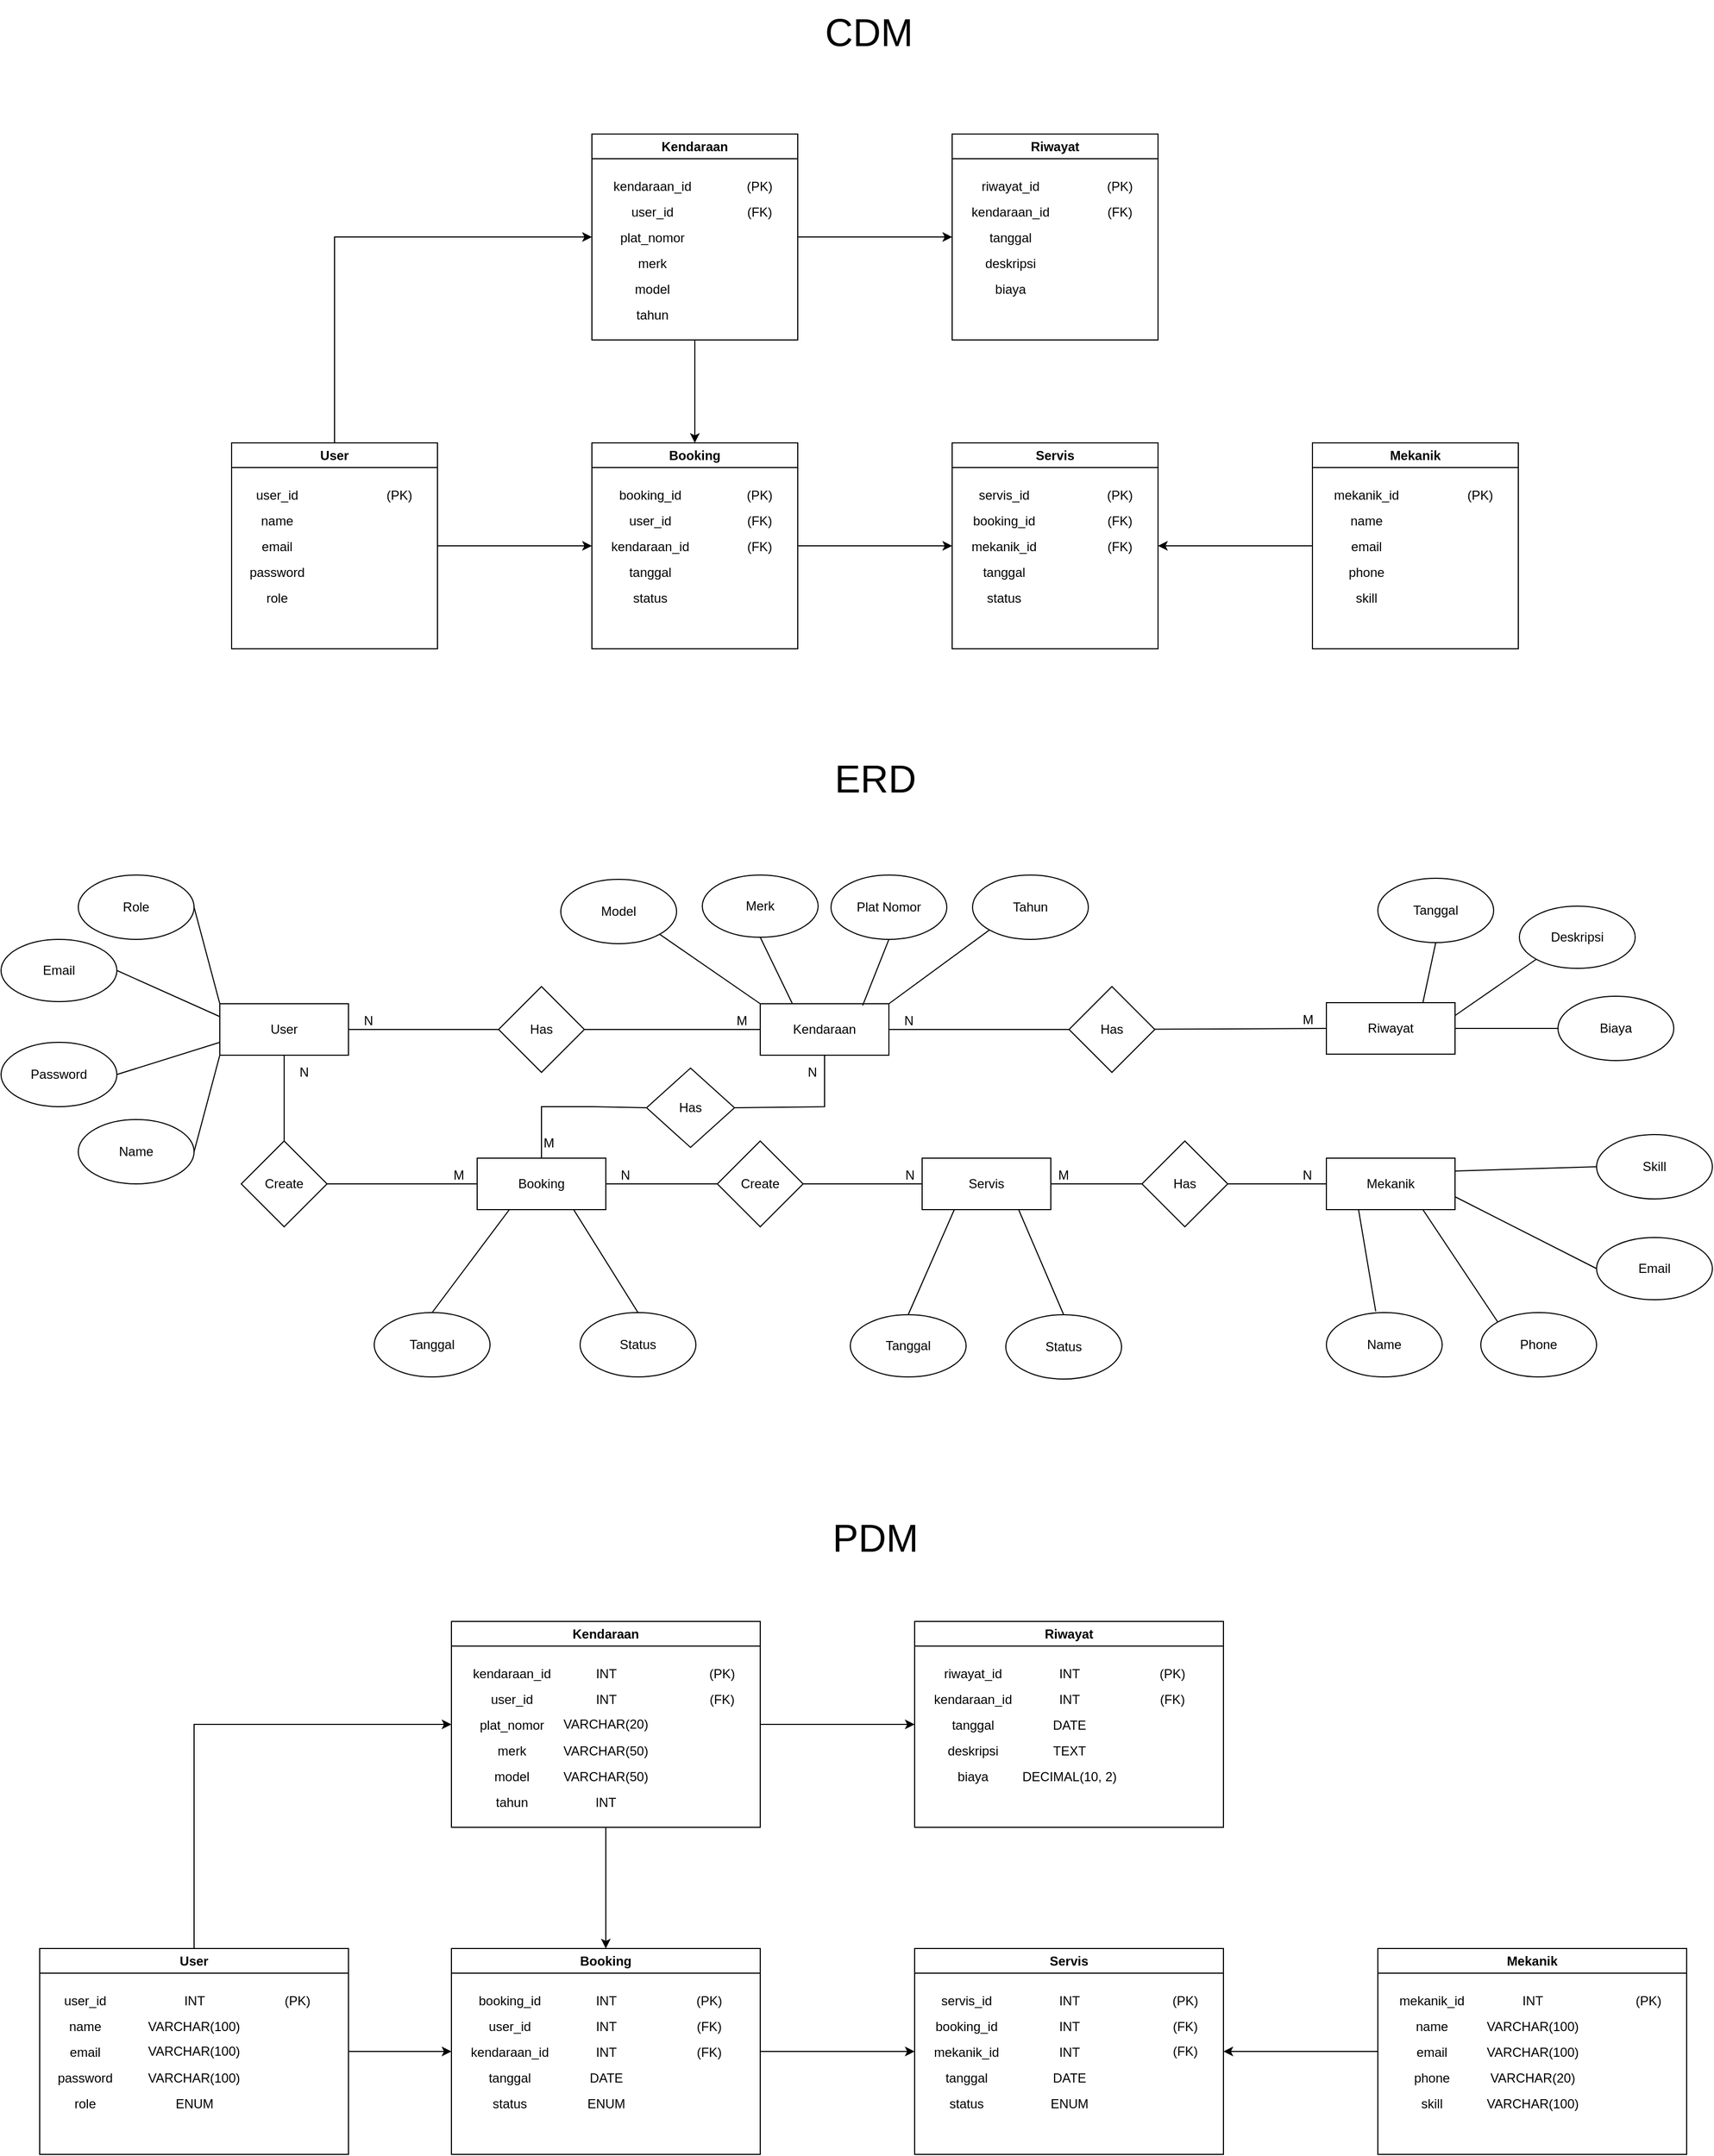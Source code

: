 <mxfile version="27.1.4">
  <diagram name="Page-1" id="ViwWcuPt8s8YrONs9p8G">
    <mxGraphModel dx="2620" dy="1813" grid="1" gridSize="12" guides="1" tooltips="1" connect="1" arrows="1" fold="1" page="1" pageScale="1" pageWidth="1654" pageHeight="2336" math="0" shadow="0">
      <root>
        <mxCell id="0" />
        <mxCell id="1" parent="0" />
        <mxCell id="H_1hO-4mUI4Bxpw5bTpe-196" style="edgeStyle=orthogonalEdgeStyle;rounded=0;orthogonalLoop=1;jettySize=auto;html=1;exitX=1;exitY=0.5;exitDx=0;exitDy=0;entryX=0;entryY=0.5;entryDx=0;entryDy=0;" edge="1" parent="1" source="H_1hO-4mUI4Bxpw5bTpe-198" target="H_1hO-4mUI4Bxpw5bTpe-233">
          <mxGeometry relative="1" as="geometry" />
        </mxCell>
        <mxCell id="H_1hO-4mUI4Bxpw5bTpe-197" style="edgeStyle=orthogonalEdgeStyle;rounded=0;orthogonalLoop=1;jettySize=auto;html=1;exitX=0.5;exitY=0;exitDx=0;exitDy=0;entryX=0;entryY=0.5;entryDx=0;entryDy=0;" edge="1" parent="1" source="H_1hO-4mUI4Bxpw5bTpe-198" target="H_1hO-4mUI4Bxpw5bTpe-215">
          <mxGeometry relative="1" as="geometry">
            <mxPoint x="323" y="485" as="targetPoint" />
          </mxGeometry>
        </mxCell>
        <mxCell id="H_1hO-4mUI4Bxpw5bTpe-198" value="User" style="swimlane;whiteSpace=wrap;html=1;startSize=23;" vertex="1" parent="1">
          <mxGeometry x="227" y="677" width="192" height="192" as="geometry" />
        </mxCell>
        <mxCell id="H_1hO-4mUI4Bxpw5bTpe-199" value="user_id" style="text;html=1;align=center;verticalAlign=middle;resizable=0;points=[];autosize=1;strokeColor=none;fillColor=none;" vertex="1" parent="H_1hO-4mUI4Bxpw5bTpe-198">
          <mxGeometry x="12" y="37" width="60" height="24" as="geometry" />
        </mxCell>
        <mxCell id="H_1hO-4mUI4Bxpw5bTpe-200" value="name" style="text;html=1;align=center;verticalAlign=middle;resizable=0;points=[];autosize=1;strokeColor=none;fillColor=none;" vertex="1" parent="H_1hO-4mUI4Bxpw5bTpe-198">
          <mxGeometry x="12" y="61" width="60" height="24" as="geometry" />
        </mxCell>
        <mxCell id="H_1hO-4mUI4Bxpw5bTpe-201" value="email" style="text;html=1;align=center;verticalAlign=middle;resizable=0;points=[];autosize=1;strokeColor=none;fillColor=none;" vertex="1" parent="H_1hO-4mUI4Bxpw5bTpe-198">
          <mxGeometry x="12" y="85" width="60" height="24" as="geometry" />
        </mxCell>
        <mxCell id="H_1hO-4mUI4Bxpw5bTpe-202" value="(PK)" style="text;html=1;align=center;verticalAlign=middle;resizable=0;points=[];autosize=1;strokeColor=none;fillColor=none;" vertex="1" parent="H_1hO-4mUI4Bxpw5bTpe-198">
          <mxGeometry x="132" y="37" width="48" height="24" as="geometry" />
        </mxCell>
        <mxCell id="H_1hO-4mUI4Bxpw5bTpe-203" value="password" style="text;html=1;align=center;verticalAlign=middle;resizable=0;points=[];autosize=1;strokeColor=none;fillColor=none;" vertex="1" parent="H_1hO-4mUI4Bxpw5bTpe-198">
          <mxGeometry x="6" y="109" width="72" height="24" as="geometry" />
        </mxCell>
        <mxCell id="H_1hO-4mUI4Bxpw5bTpe-204" value="role" style="text;html=1;align=center;verticalAlign=middle;resizable=0;points=[];autosize=1;strokeColor=none;fillColor=none;" vertex="1" parent="H_1hO-4mUI4Bxpw5bTpe-198">
          <mxGeometry x="18" y="133" width="48" height="24" as="geometry" />
        </mxCell>
        <mxCell id="H_1hO-4mUI4Bxpw5bTpe-205" style="edgeStyle=orthogonalEdgeStyle;rounded=0;orthogonalLoop=1;jettySize=auto;html=1;exitX=0;exitY=0.5;exitDx=0;exitDy=0;entryX=1;entryY=0.5;entryDx=0;entryDy=0;" edge="1" parent="1" source="H_1hO-4mUI4Bxpw5bTpe-206" target="H_1hO-4mUI4Bxpw5bTpe-242">
          <mxGeometry relative="1" as="geometry" />
        </mxCell>
        <mxCell id="H_1hO-4mUI4Bxpw5bTpe-206" value="Mekanik" style="swimlane;whiteSpace=wrap;html=1;" vertex="1" parent="1">
          <mxGeometry x="1235" y="677" width="192" height="192" as="geometry" />
        </mxCell>
        <mxCell id="H_1hO-4mUI4Bxpw5bTpe-207" value="mekanik_id" style="text;html=1;align=center;verticalAlign=middle;resizable=0;points=[];autosize=1;strokeColor=none;fillColor=none;" vertex="1" parent="H_1hO-4mUI4Bxpw5bTpe-206">
          <mxGeometry x="8" y="37" width="84" height="24" as="geometry" />
        </mxCell>
        <mxCell id="H_1hO-4mUI4Bxpw5bTpe-208" value="name" style="text;html=1;align=center;verticalAlign=middle;resizable=0;points=[];autosize=1;strokeColor=none;fillColor=none;" vertex="1" parent="H_1hO-4mUI4Bxpw5bTpe-206">
          <mxGeometry x="20" y="61" width="60" height="24" as="geometry" />
        </mxCell>
        <mxCell id="H_1hO-4mUI4Bxpw5bTpe-209" value="email" style="text;html=1;align=center;verticalAlign=middle;resizable=0;points=[];autosize=1;strokeColor=none;fillColor=none;" vertex="1" parent="H_1hO-4mUI4Bxpw5bTpe-206">
          <mxGeometry x="20" y="85" width="60" height="24" as="geometry" />
        </mxCell>
        <mxCell id="H_1hO-4mUI4Bxpw5bTpe-210" value="(PK)" style="text;html=1;align=center;verticalAlign=middle;resizable=0;points=[];autosize=1;strokeColor=none;fillColor=none;" vertex="1" parent="H_1hO-4mUI4Bxpw5bTpe-206">
          <mxGeometry x="132" y="37" width="48" height="24" as="geometry" />
        </mxCell>
        <mxCell id="H_1hO-4mUI4Bxpw5bTpe-211" value="phone" style="text;html=1;align=center;verticalAlign=middle;resizable=0;points=[];autosize=1;strokeColor=none;fillColor=none;" vertex="1" parent="H_1hO-4mUI4Bxpw5bTpe-206">
          <mxGeometry x="20" y="109" width="60" height="24" as="geometry" />
        </mxCell>
        <mxCell id="H_1hO-4mUI4Bxpw5bTpe-212" value="skill" style="text;html=1;align=center;verticalAlign=middle;resizable=0;points=[];autosize=1;strokeColor=none;fillColor=none;" vertex="1" parent="H_1hO-4mUI4Bxpw5bTpe-206">
          <mxGeometry x="26" y="133" width="48" height="24" as="geometry" />
        </mxCell>
        <mxCell id="H_1hO-4mUI4Bxpw5bTpe-213" style="edgeStyle=orthogonalEdgeStyle;rounded=0;orthogonalLoop=1;jettySize=auto;html=1;entryX=0.5;entryY=0;entryDx=0;entryDy=0;" edge="1" parent="1" source="H_1hO-4mUI4Bxpw5bTpe-215" target="H_1hO-4mUI4Bxpw5bTpe-233">
          <mxGeometry relative="1" as="geometry" />
        </mxCell>
        <mxCell id="H_1hO-4mUI4Bxpw5bTpe-214" style="edgeStyle=orthogonalEdgeStyle;rounded=0;orthogonalLoop=1;jettySize=auto;html=1;exitX=1;exitY=0.5;exitDx=0;exitDy=0;entryX=0;entryY=0.5;entryDx=0;entryDy=0;" edge="1" parent="1" source="H_1hO-4mUI4Bxpw5bTpe-215" target="H_1hO-4mUI4Bxpw5bTpe-224">
          <mxGeometry relative="1" as="geometry" />
        </mxCell>
        <mxCell id="H_1hO-4mUI4Bxpw5bTpe-215" value="Kendaraan" style="swimlane;whiteSpace=wrap;html=1;startSize=23;" vertex="1" parent="1">
          <mxGeometry x="563" y="389" width="192" height="192" as="geometry" />
        </mxCell>
        <mxCell id="H_1hO-4mUI4Bxpw5bTpe-216" value="kendaraan_id" style="text;html=1;align=center;verticalAlign=middle;resizable=0;points=[];autosize=1;strokeColor=none;fillColor=none;" vertex="1" parent="H_1hO-4mUI4Bxpw5bTpe-215">
          <mxGeometry x="8" y="37" width="96" height="24" as="geometry" />
        </mxCell>
        <mxCell id="H_1hO-4mUI4Bxpw5bTpe-217" value="user_id" style="text;html=1;align=center;verticalAlign=middle;resizable=0;points=[];autosize=1;strokeColor=none;fillColor=none;" vertex="1" parent="H_1hO-4mUI4Bxpw5bTpe-215">
          <mxGeometry x="26" y="61" width="60" height="24" as="geometry" />
        </mxCell>
        <mxCell id="H_1hO-4mUI4Bxpw5bTpe-218" value="plat_nomor" style="text;html=1;align=center;verticalAlign=middle;resizable=0;points=[];autosize=1;strokeColor=none;fillColor=none;" vertex="1" parent="H_1hO-4mUI4Bxpw5bTpe-215">
          <mxGeometry x="14" y="85" width="84" height="24" as="geometry" />
        </mxCell>
        <mxCell id="H_1hO-4mUI4Bxpw5bTpe-219" value="(PK)" style="text;html=1;align=center;verticalAlign=middle;resizable=0;points=[];autosize=1;strokeColor=none;fillColor=none;" vertex="1" parent="H_1hO-4mUI4Bxpw5bTpe-215">
          <mxGeometry x="132" y="37" width="48" height="24" as="geometry" />
        </mxCell>
        <mxCell id="H_1hO-4mUI4Bxpw5bTpe-220" value="merk" style="text;html=1;align=center;verticalAlign=middle;resizable=0;points=[];autosize=1;strokeColor=none;fillColor=none;" vertex="1" parent="H_1hO-4mUI4Bxpw5bTpe-215">
          <mxGeometry x="32" y="109" width="48" height="24" as="geometry" />
        </mxCell>
        <mxCell id="H_1hO-4mUI4Bxpw5bTpe-221" value="model" style="text;html=1;align=center;verticalAlign=middle;resizable=0;points=[];autosize=1;strokeColor=none;fillColor=none;" vertex="1" parent="H_1hO-4mUI4Bxpw5bTpe-215">
          <mxGeometry x="26" y="133" width="60" height="24" as="geometry" />
        </mxCell>
        <mxCell id="H_1hO-4mUI4Bxpw5bTpe-222" value="tahun" style="text;html=1;align=center;verticalAlign=middle;resizable=0;points=[];autosize=1;strokeColor=none;fillColor=none;" vertex="1" parent="H_1hO-4mUI4Bxpw5bTpe-215">
          <mxGeometry x="26" y="157" width="60" height="24" as="geometry" />
        </mxCell>
        <mxCell id="H_1hO-4mUI4Bxpw5bTpe-223" value="(FK)" style="text;html=1;align=center;verticalAlign=middle;resizable=0;points=[];autosize=1;strokeColor=none;fillColor=none;" vertex="1" parent="H_1hO-4mUI4Bxpw5bTpe-215">
          <mxGeometry x="132" y="61" width="48" height="24" as="geometry" />
        </mxCell>
        <mxCell id="H_1hO-4mUI4Bxpw5bTpe-224" value="Riwayat" style="swimlane;whiteSpace=wrap;html=1;" vertex="1" parent="1">
          <mxGeometry x="899" y="389" width="192" height="192" as="geometry" />
        </mxCell>
        <mxCell id="H_1hO-4mUI4Bxpw5bTpe-225" value="riwayat_id" style="text;html=1;align=center;verticalAlign=middle;resizable=0;points=[];autosize=1;strokeColor=none;fillColor=none;" vertex="1" parent="H_1hO-4mUI4Bxpw5bTpe-224">
          <mxGeometry x="12" y="37" width="84" height="24" as="geometry" />
        </mxCell>
        <mxCell id="H_1hO-4mUI4Bxpw5bTpe-226" value="kendaraan_id" style="text;html=1;align=center;verticalAlign=middle;resizable=0;points=[];autosize=1;strokeColor=none;fillColor=none;" vertex="1" parent="H_1hO-4mUI4Bxpw5bTpe-224">
          <mxGeometry x="6" y="61" width="96" height="24" as="geometry" />
        </mxCell>
        <mxCell id="H_1hO-4mUI4Bxpw5bTpe-227" value="tanggal" style="text;html=1;align=center;verticalAlign=middle;resizable=0;points=[];autosize=1;strokeColor=none;fillColor=none;" vertex="1" parent="H_1hO-4mUI4Bxpw5bTpe-224">
          <mxGeometry x="24" y="85" width="60" height="24" as="geometry" />
        </mxCell>
        <mxCell id="H_1hO-4mUI4Bxpw5bTpe-228" value="(PK)" style="text;html=1;align=center;verticalAlign=middle;resizable=0;points=[];autosize=1;strokeColor=none;fillColor=none;" vertex="1" parent="H_1hO-4mUI4Bxpw5bTpe-224">
          <mxGeometry x="132" y="37" width="48" height="24" as="geometry" />
        </mxCell>
        <mxCell id="H_1hO-4mUI4Bxpw5bTpe-229" value="deskripsi" style="text;html=1;align=center;verticalAlign=middle;resizable=0;points=[];autosize=1;strokeColor=none;fillColor=none;" vertex="1" parent="H_1hO-4mUI4Bxpw5bTpe-224">
          <mxGeometry x="18" y="109" width="72" height="24" as="geometry" />
        </mxCell>
        <mxCell id="H_1hO-4mUI4Bxpw5bTpe-230" value="biaya" style="text;html=1;align=center;verticalAlign=middle;resizable=0;points=[];autosize=1;strokeColor=none;fillColor=none;" vertex="1" parent="H_1hO-4mUI4Bxpw5bTpe-224">
          <mxGeometry x="24" y="133" width="60" height="24" as="geometry" />
        </mxCell>
        <mxCell id="H_1hO-4mUI4Bxpw5bTpe-231" value="(FK)" style="text;html=1;align=center;verticalAlign=middle;resizable=0;points=[];autosize=1;strokeColor=none;fillColor=none;" vertex="1" parent="H_1hO-4mUI4Bxpw5bTpe-224">
          <mxGeometry x="132" y="61" width="48" height="24" as="geometry" />
        </mxCell>
        <mxCell id="H_1hO-4mUI4Bxpw5bTpe-232" style="edgeStyle=orthogonalEdgeStyle;rounded=0;orthogonalLoop=1;jettySize=auto;html=1;entryX=0;entryY=0.5;entryDx=0;entryDy=0;" edge="1" parent="1" source="H_1hO-4mUI4Bxpw5bTpe-233" target="H_1hO-4mUI4Bxpw5bTpe-242">
          <mxGeometry relative="1" as="geometry" />
        </mxCell>
        <mxCell id="H_1hO-4mUI4Bxpw5bTpe-233" value="Booking" style="swimlane;whiteSpace=wrap;html=1;" vertex="1" parent="1">
          <mxGeometry x="563" y="677" width="192" height="192" as="geometry" />
        </mxCell>
        <mxCell id="H_1hO-4mUI4Bxpw5bTpe-234" value="booking_id" style="text;html=1;align=center;verticalAlign=middle;resizable=0;points=[];autosize=1;strokeColor=none;fillColor=none;" vertex="1" parent="H_1hO-4mUI4Bxpw5bTpe-233">
          <mxGeometry x="12" y="37" width="84" height="24" as="geometry" />
        </mxCell>
        <mxCell id="H_1hO-4mUI4Bxpw5bTpe-235" value="user_id" style="text;html=1;align=center;verticalAlign=middle;resizable=0;points=[];autosize=1;strokeColor=none;fillColor=none;" vertex="1" parent="H_1hO-4mUI4Bxpw5bTpe-233">
          <mxGeometry x="24" y="61" width="60" height="24" as="geometry" />
        </mxCell>
        <mxCell id="H_1hO-4mUI4Bxpw5bTpe-236" value="kendaraan_id" style="text;html=1;align=center;verticalAlign=middle;resizable=0;points=[];autosize=1;strokeColor=none;fillColor=none;" vertex="1" parent="H_1hO-4mUI4Bxpw5bTpe-233">
          <mxGeometry x="6" y="85" width="96" height="24" as="geometry" />
        </mxCell>
        <mxCell id="H_1hO-4mUI4Bxpw5bTpe-237" value="(PK)" style="text;html=1;align=center;verticalAlign=middle;resizable=0;points=[];autosize=1;strokeColor=none;fillColor=none;" vertex="1" parent="H_1hO-4mUI4Bxpw5bTpe-233">
          <mxGeometry x="132" y="37" width="48" height="24" as="geometry" />
        </mxCell>
        <mxCell id="H_1hO-4mUI4Bxpw5bTpe-238" value="tanggal" style="text;html=1;align=center;verticalAlign=middle;resizable=0;points=[];autosize=1;strokeColor=none;fillColor=none;" vertex="1" parent="H_1hO-4mUI4Bxpw5bTpe-233">
          <mxGeometry x="24" y="109" width="60" height="24" as="geometry" />
        </mxCell>
        <mxCell id="H_1hO-4mUI4Bxpw5bTpe-239" value="status" style="text;html=1;align=center;verticalAlign=middle;resizable=0;points=[];autosize=1;strokeColor=none;fillColor=none;" vertex="1" parent="H_1hO-4mUI4Bxpw5bTpe-233">
          <mxGeometry x="24" y="133" width="60" height="24" as="geometry" />
        </mxCell>
        <mxCell id="H_1hO-4mUI4Bxpw5bTpe-240" value="(FK)" style="text;html=1;align=center;verticalAlign=middle;resizable=0;points=[];autosize=1;strokeColor=none;fillColor=none;" vertex="1" parent="H_1hO-4mUI4Bxpw5bTpe-233">
          <mxGeometry x="132" y="61" width="48" height="24" as="geometry" />
        </mxCell>
        <mxCell id="H_1hO-4mUI4Bxpw5bTpe-241" value="(FK)" style="text;html=1;align=center;verticalAlign=middle;resizable=0;points=[];autosize=1;strokeColor=none;fillColor=none;" vertex="1" parent="H_1hO-4mUI4Bxpw5bTpe-233">
          <mxGeometry x="132" y="85" width="48" height="24" as="geometry" />
        </mxCell>
        <mxCell id="H_1hO-4mUI4Bxpw5bTpe-242" value="Servis" style="swimlane;whiteSpace=wrap;html=1;" vertex="1" parent="1">
          <mxGeometry x="899" y="677" width="192" height="192" as="geometry" />
        </mxCell>
        <mxCell id="H_1hO-4mUI4Bxpw5bTpe-243" value="servis_id" style="text;html=1;align=center;verticalAlign=middle;resizable=0;points=[];autosize=1;strokeColor=none;fillColor=none;" vertex="1" parent="H_1hO-4mUI4Bxpw5bTpe-242">
          <mxGeometry x="12" y="37" width="72" height="24" as="geometry" />
        </mxCell>
        <mxCell id="H_1hO-4mUI4Bxpw5bTpe-244" value="booking_id" style="text;html=1;align=center;verticalAlign=middle;resizable=0;points=[];autosize=1;strokeColor=none;fillColor=none;" vertex="1" parent="H_1hO-4mUI4Bxpw5bTpe-242">
          <mxGeometry x="6" y="61" width="84" height="24" as="geometry" />
        </mxCell>
        <mxCell id="H_1hO-4mUI4Bxpw5bTpe-245" value="mekanik_id" style="text;html=1;align=center;verticalAlign=middle;resizable=0;points=[];autosize=1;strokeColor=none;fillColor=none;" vertex="1" parent="H_1hO-4mUI4Bxpw5bTpe-242">
          <mxGeometry x="6" y="85" width="84" height="24" as="geometry" />
        </mxCell>
        <mxCell id="H_1hO-4mUI4Bxpw5bTpe-246" value="(PK)" style="text;html=1;align=center;verticalAlign=middle;resizable=0;points=[];autosize=1;strokeColor=none;fillColor=none;" vertex="1" parent="H_1hO-4mUI4Bxpw5bTpe-242">
          <mxGeometry x="132" y="37" width="48" height="24" as="geometry" />
        </mxCell>
        <mxCell id="H_1hO-4mUI4Bxpw5bTpe-247" value="tanggal" style="text;html=1;align=center;verticalAlign=middle;resizable=0;points=[];autosize=1;strokeColor=none;fillColor=none;" vertex="1" parent="H_1hO-4mUI4Bxpw5bTpe-242">
          <mxGeometry x="18" y="109" width="60" height="24" as="geometry" />
        </mxCell>
        <mxCell id="H_1hO-4mUI4Bxpw5bTpe-248" value="status" style="text;html=1;align=center;verticalAlign=middle;resizable=0;points=[];autosize=1;strokeColor=none;fillColor=none;" vertex="1" parent="H_1hO-4mUI4Bxpw5bTpe-242">
          <mxGeometry x="18" y="133" width="60" height="24" as="geometry" />
        </mxCell>
        <mxCell id="H_1hO-4mUI4Bxpw5bTpe-250" value="(FK)" style="text;html=1;align=center;verticalAlign=middle;resizable=0;points=[];autosize=1;strokeColor=none;fillColor=none;" vertex="1" parent="H_1hO-4mUI4Bxpw5bTpe-242">
          <mxGeometry x="132" y="61" width="48" height="24" as="geometry" />
        </mxCell>
        <mxCell id="H_1hO-4mUI4Bxpw5bTpe-251" value="(FK)" style="text;html=1;align=center;verticalAlign=middle;resizable=0;points=[];autosize=1;strokeColor=none;fillColor=none;" vertex="1" parent="H_1hO-4mUI4Bxpw5bTpe-242">
          <mxGeometry x="132" y="85" width="48" height="24" as="geometry" />
        </mxCell>
        <mxCell id="H_1hO-4mUI4Bxpw5bTpe-252" value="CDM" style="text;html=1;align=center;verticalAlign=middle;resizable=0;points=[];autosize=1;strokeColor=none;fillColor=none;fontSize=36;" vertex="1" parent="1">
          <mxGeometry x="767" y="264" width="108" height="60" as="geometry" />
        </mxCell>
        <mxCell id="H_1hO-4mUI4Bxpw5bTpe-253" value="ERD" style="text;html=1;align=center;verticalAlign=middle;resizable=0;points=[];autosize=1;strokeColor=none;fillColor=none;fontSize=36;" vertex="1" parent="1">
          <mxGeometry x="773" y="960" width="108" height="60" as="geometry" />
        </mxCell>
        <mxCell id="H_1hO-4mUI4Bxpw5bTpe-255" value="User" style="rounded=0;whiteSpace=wrap;html=1;" vertex="1" parent="1">
          <mxGeometry x="216" y="1200" width="120" height="48" as="geometry" />
        </mxCell>
        <mxCell id="H_1hO-4mUI4Bxpw5bTpe-256" value="Name" style="ellipse;whiteSpace=wrap;html=1;" vertex="1" parent="1">
          <mxGeometry x="84" y="1308" width="108" height="60" as="geometry" />
        </mxCell>
        <mxCell id="H_1hO-4mUI4Bxpw5bTpe-257" value="Password" style="ellipse;whiteSpace=wrap;html=1;" vertex="1" parent="1">
          <mxGeometry x="12" y="1236" width="108" height="60" as="geometry" />
        </mxCell>
        <mxCell id="H_1hO-4mUI4Bxpw5bTpe-258" value="Email" style="ellipse;whiteSpace=wrap;html=1;" vertex="1" parent="1">
          <mxGeometry x="12" y="1140" width="108" height="58" as="geometry" />
        </mxCell>
        <mxCell id="H_1hO-4mUI4Bxpw5bTpe-259" value="Role" style="ellipse;whiteSpace=wrap;html=1;" vertex="1" parent="1">
          <mxGeometry x="84" y="1080" width="108" height="60" as="geometry" />
        </mxCell>
        <mxCell id="H_1hO-4mUI4Bxpw5bTpe-270" value="" style="endArrow=none;html=1;rounded=0;entryX=1;entryY=0.5;entryDx=0;entryDy=0;exitX=0;exitY=0;exitDx=0;exitDy=0;" edge="1" parent="1" source="H_1hO-4mUI4Bxpw5bTpe-255" target="H_1hO-4mUI4Bxpw5bTpe-259">
          <mxGeometry width="50" height="50" relative="1" as="geometry">
            <mxPoint x="216" y="1202" as="sourcePoint" />
            <mxPoint x="266" y="1152" as="targetPoint" />
          </mxGeometry>
        </mxCell>
        <mxCell id="H_1hO-4mUI4Bxpw5bTpe-271" value="" style="endArrow=none;html=1;rounded=0;entryX=0;entryY=0.25;entryDx=0;entryDy=0;exitX=1;exitY=0.5;exitDx=0;exitDy=0;" edge="1" parent="1" source="H_1hO-4mUI4Bxpw5bTpe-258" target="H_1hO-4mUI4Bxpw5bTpe-255">
          <mxGeometry width="50" height="50" relative="1" as="geometry">
            <mxPoint x="156" y="1298" as="sourcePoint" />
            <mxPoint x="206" y="1248" as="targetPoint" />
          </mxGeometry>
        </mxCell>
        <mxCell id="H_1hO-4mUI4Bxpw5bTpe-272" value="" style="endArrow=none;html=1;rounded=0;exitX=1;exitY=0.5;exitDx=0;exitDy=0;entryX=0;entryY=0.75;entryDx=0;entryDy=0;" edge="1" parent="1" source="H_1hO-4mUI4Bxpw5bTpe-257" target="H_1hO-4mUI4Bxpw5bTpe-255">
          <mxGeometry width="50" height="50" relative="1" as="geometry">
            <mxPoint x="166" y="1298" as="sourcePoint" />
            <mxPoint x="216" y="1248" as="targetPoint" />
          </mxGeometry>
        </mxCell>
        <mxCell id="H_1hO-4mUI4Bxpw5bTpe-273" value="" style="endArrow=none;html=1;rounded=0;entryX=0;entryY=1;entryDx=0;entryDy=0;exitX=1;exitY=0.5;exitDx=0;exitDy=0;" edge="1" parent="1" source="H_1hO-4mUI4Bxpw5bTpe-256" target="H_1hO-4mUI4Bxpw5bTpe-255">
          <mxGeometry width="50" height="50" relative="1" as="geometry">
            <mxPoint x="264" y="1346" as="sourcePoint" />
            <mxPoint x="314" y="1296" as="targetPoint" />
          </mxGeometry>
        </mxCell>
        <mxCell id="H_1hO-4mUI4Bxpw5bTpe-293" value="Kendaraan" style="rounded=0;whiteSpace=wrap;html=1;" vertex="1" parent="1">
          <mxGeometry x="720" y="1200" width="120" height="48" as="geometry" />
        </mxCell>
        <mxCell id="H_1hO-4mUI4Bxpw5bTpe-294" value="Tahun" style="ellipse;whiteSpace=wrap;html=1;" vertex="1" parent="1">
          <mxGeometry x="918" y="1080" width="108" height="60" as="geometry" />
        </mxCell>
        <mxCell id="H_1hO-4mUI4Bxpw5bTpe-295" value="Model" style="ellipse;whiteSpace=wrap;html=1;" vertex="1" parent="1">
          <mxGeometry x="534" y="1084" width="108" height="60" as="geometry" />
        </mxCell>
        <mxCell id="H_1hO-4mUI4Bxpw5bTpe-296" value="Merk" style="ellipse;whiteSpace=wrap;html=1;" vertex="1" parent="1">
          <mxGeometry x="666" y="1080" width="108" height="58" as="geometry" />
        </mxCell>
        <mxCell id="H_1hO-4mUI4Bxpw5bTpe-297" value="Plat Nomor" style="ellipse;whiteSpace=wrap;html=1;" vertex="1" parent="1">
          <mxGeometry x="786" y="1080" width="108" height="60" as="geometry" />
        </mxCell>
        <mxCell id="H_1hO-4mUI4Bxpw5bTpe-298" value="" style="endArrow=none;html=1;rounded=0;entryX=0.5;entryY=1;entryDx=0;entryDy=0;exitX=0.796;exitY=0.035;exitDx=0;exitDy=0;exitPerimeter=0;" edge="1" parent="1" source="H_1hO-4mUI4Bxpw5bTpe-293" target="H_1hO-4mUI4Bxpw5bTpe-297">
          <mxGeometry width="50" height="50" relative="1" as="geometry">
            <mxPoint x="732" y="1142" as="sourcePoint" />
            <mxPoint x="782" y="1092" as="targetPoint" />
          </mxGeometry>
        </mxCell>
        <mxCell id="H_1hO-4mUI4Bxpw5bTpe-299" value="" style="endArrow=none;html=1;rounded=0;entryX=0.25;entryY=0;entryDx=0;entryDy=0;exitX=0.5;exitY=1;exitDx=0;exitDy=0;" edge="1" parent="1" source="H_1hO-4mUI4Bxpw5bTpe-296" target="H_1hO-4mUI4Bxpw5bTpe-293">
          <mxGeometry width="50" height="50" relative="1" as="geometry">
            <mxPoint x="672" y="1238" as="sourcePoint" />
            <mxPoint x="722" y="1188" as="targetPoint" />
          </mxGeometry>
        </mxCell>
        <mxCell id="H_1hO-4mUI4Bxpw5bTpe-300" value="" style="endArrow=none;html=1;rounded=0;exitX=1;exitY=1;exitDx=0;exitDy=0;entryX=0;entryY=0;entryDx=0;entryDy=0;" edge="1" parent="1" source="H_1hO-4mUI4Bxpw5bTpe-295" target="H_1hO-4mUI4Bxpw5bTpe-293">
          <mxGeometry width="50" height="50" relative="1" as="geometry">
            <mxPoint x="682" y="1238" as="sourcePoint" />
            <mxPoint x="732" y="1188" as="targetPoint" />
          </mxGeometry>
        </mxCell>
        <mxCell id="H_1hO-4mUI4Bxpw5bTpe-301" value="" style="endArrow=none;html=1;rounded=0;entryX=1;entryY=0;entryDx=0;entryDy=0;exitX=0;exitY=1;exitDx=0;exitDy=0;" edge="1" parent="1" source="H_1hO-4mUI4Bxpw5bTpe-294" target="H_1hO-4mUI4Bxpw5bTpe-293">
          <mxGeometry width="50" height="50" relative="1" as="geometry">
            <mxPoint x="780" y="1286" as="sourcePoint" />
            <mxPoint x="830" y="1236" as="targetPoint" />
          </mxGeometry>
        </mxCell>
        <mxCell id="H_1hO-4mUI4Bxpw5bTpe-311" value="" style="endArrow=none;html=1;rounded=0;entryX=1;entryY=0.5;entryDx=0;entryDy=0;exitX=0;exitY=0.5;exitDx=0;exitDy=0;" edge="1" parent="1" source="H_1hO-4mUI4Bxpw5bTpe-293" target="H_1hO-4mUI4Bxpw5bTpe-255">
          <mxGeometry relative="1" as="geometry">
            <mxPoint x="456" y="1224" as="sourcePoint" />
            <mxPoint x="616" y="1224" as="targetPoint" />
          </mxGeometry>
        </mxCell>
        <mxCell id="H_1hO-4mUI4Bxpw5bTpe-312" value="M" style="resizable=0;html=1;whiteSpace=wrap;align=left;verticalAlign=bottom;" connectable="0" vertex="1" parent="H_1hO-4mUI4Bxpw5bTpe-311">
          <mxGeometry x="-1" relative="1" as="geometry">
            <mxPoint x="-24" as="offset" />
          </mxGeometry>
        </mxCell>
        <mxCell id="H_1hO-4mUI4Bxpw5bTpe-313" value="N" style="resizable=0;html=1;whiteSpace=wrap;align=right;verticalAlign=bottom;" connectable="0" vertex="1" parent="H_1hO-4mUI4Bxpw5bTpe-311">
          <mxGeometry x="1" relative="1" as="geometry">
            <mxPoint x="24" as="offset" />
          </mxGeometry>
        </mxCell>
        <mxCell id="H_1hO-4mUI4Bxpw5bTpe-314" value="Booking" style="rounded=0;whiteSpace=wrap;html=1;" vertex="1" parent="1">
          <mxGeometry x="456" y="1344" width="120" height="48" as="geometry" />
        </mxCell>
        <mxCell id="H_1hO-4mUI4Bxpw5bTpe-315" value="Status" style="ellipse;whiteSpace=wrap;html=1;" vertex="1" parent="1">
          <mxGeometry x="552" y="1488" width="108" height="60" as="geometry" />
        </mxCell>
        <mxCell id="H_1hO-4mUI4Bxpw5bTpe-316" value="Tanggal" style="ellipse;whiteSpace=wrap;html=1;" vertex="1" parent="1">
          <mxGeometry x="360" y="1488" width="108" height="60" as="geometry" />
        </mxCell>
        <mxCell id="H_1hO-4mUI4Bxpw5bTpe-321" value="" style="endArrow=none;html=1;rounded=0;exitX=0.5;exitY=0;exitDx=0;exitDy=0;entryX=0.25;entryY=1;entryDx=0;entryDy=0;" edge="1" parent="1" source="H_1hO-4mUI4Bxpw5bTpe-316" target="H_1hO-4mUI4Bxpw5bTpe-314">
          <mxGeometry width="50" height="50" relative="1" as="geometry">
            <mxPoint x="454" y="1598" as="sourcePoint" />
            <mxPoint x="504" y="1548" as="targetPoint" />
          </mxGeometry>
        </mxCell>
        <mxCell id="H_1hO-4mUI4Bxpw5bTpe-322" value="" style="endArrow=none;html=1;rounded=0;entryX=0.75;entryY=1;entryDx=0;entryDy=0;exitX=0.5;exitY=0;exitDx=0;exitDy=0;" edge="1" parent="1" source="H_1hO-4mUI4Bxpw5bTpe-315" target="H_1hO-4mUI4Bxpw5bTpe-314">
          <mxGeometry width="50" height="50" relative="1" as="geometry">
            <mxPoint x="552" y="1646" as="sourcePoint" />
            <mxPoint x="602" y="1596" as="targetPoint" />
          </mxGeometry>
        </mxCell>
        <mxCell id="H_1hO-4mUI4Bxpw5bTpe-323" value="" style="endArrow=none;html=1;rounded=0;entryX=0.5;entryY=1;entryDx=0;entryDy=0;exitX=0.5;exitY=0;exitDx=0;exitDy=0;" edge="1" parent="1" source="H_1hO-4mUI4Bxpw5bTpe-374" target="H_1hO-4mUI4Bxpw5bTpe-255">
          <mxGeometry relative="1" as="geometry">
            <mxPoint x="612" y="1308" as="sourcePoint" />
            <mxPoint x="228" y="1308" as="targetPoint" />
          </mxGeometry>
        </mxCell>
        <mxCell id="H_1hO-4mUI4Bxpw5bTpe-325" value="N" style="resizable=0;html=1;whiteSpace=wrap;align=right;verticalAlign=bottom;" connectable="0" vertex="1" parent="H_1hO-4mUI4Bxpw5bTpe-323">
          <mxGeometry x="1" relative="1" as="geometry">
            <mxPoint x="24" y="24" as="offset" />
          </mxGeometry>
        </mxCell>
        <mxCell id="H_1hO-4mUI4Bxpw5bTpe-326" value="" style="endArrow=none;html=1;rounded=0;entryX=0.5;entryY=1;entryDx=0;entryDy=0;exitX=1;exitY=0.5;exitDx=0;exitDy=0;" edge="1" parent="1" source="H_1hO-4mUI4Bxpw5bTpe-379" target="H_1hO-4mUI4Bxpw5bTpe-293">
          <mxGeometry relative="1" as="geometry">
            <mxPoint x="696" y="1296" as="sourcePoint" />
            <mxPoint x="612" y="1296" as="targetPoint" />
            <Array as="points">
              <mxPoint x="780" y="1296" />
            </Array>
          </mxGeometry>
        </mxCell>
        <mxCell id="H_1hO-4mUI4Bxpw5bTpe-328" value="N" style="resizable=0;html=1;whiteSpace=wrap;align=right;verticalAlign=bottom;" connectable="0" vertex="1" parent="H_1hO-4mUI4Bxpw5bTpe-326">
          <mxGeometry x="1" relative="1" as="geometry">
            <mxPoint x="-6" y="24" as="offset" />
          </mxGeometry>
        </mxCell>
        <mxCell id="H_1hO-4mUI4Bxpw5bTpe-329" value="Servis" style="rounded=0;whiteSpace=wrap;html=1;" vertex="1" parent="1">
          <mxGeometry x="871" y="1344" width="120" height="48" as="geometry" />
        </mxCell>
        <mxCell id="H_1hO-4mUI4Bxpw5bTpe-332" value="Tanggal" style="ellipse;whiteSpace=wrap;html=1;" vertex="1" parent="1">
          <mxGeometry x="804" y="1490" width="108" height="58" as="geometry" />
        </mxCell>
        <mxCell id="H_1hO-4mUI4Bxpw5bTpe-333" value="Status" style="ellipse;whiteSpace=wrap;html=1;" vertex="1" parent="1">
          <mxGeometry x="949" y="1490" width="108" height="60" as="geometry" />
        </mxCell>
        <mxCell id="H_1hO-4mUI4Bxpw5bTpe-334" value="" style="endArrow=none;html=1;rounded=0;entryX=0.5;entryY=0;entryDx=0;entryDy=0;exitX=0.75;exitY=1;exitDx=0;exitDy=0;" edge="1" parent="1" source="H_1hO-4mUI4Bxpw5bTpe-329" target="H_1hO-4mUI4Bxpw5bTpe-333">
          <mxGeometry width="50" height="50" relative="1" as="geometry">
            <mxPoint x="949" y="1394" as="sourcePoint" />
            <mxPoint x="1137" y="1430" as="targetPoint" />
          </mxGeometry>
        </mxCell>
        <mxCell id="H_1hO-4mUI4Bxpw5bTpe-335" value="" style="endArrow=none;html=1;rounded=0;exitX=0.5;exitY=0;exitDx=0;exitDy=0;entryX=0.25;entryY=1;entryDx=0;entryDy=0;" edge="1" parent="1" source="H_1hO-4mUI4Bxpw5bTpe-332" target="H_1hO-4mUI4Bxpw5bTpe-329">
          <mxGeometry width="50" height="50" relative="1" as="geometry">
            <mxPoint x="1027" y="1576" as="sourcePoint" />
            <mxPoint x="859" y="1430" as="targetPoint" />
          </mxGeometry>
        </mxCell>
        <mxCell id="H_1hO-4mUI4Bxpw5bTpe-340" value="" style="endArrow=none;html=1;rounded=0;entryX=0;entryY=0.5;entryDx=0;entryDy=0;exitX=1;exitY=0.5;exitDx=0;exitDy=0;" edge="1" parent="1" source="H_1hO-4mUI4Bxpw5bTpe-383" target="H_1hO-4mUI4Bxpw5bTpe-329">
          <mxGeometry relative="1" as="geometry">
            <mxPoint x="623" y="1416" as="sourcePoint" />
            <mxPoint x="827" y="1296" as="targetPoint" />
          </mxGeometry>
        </mxCell>
        <mxCell id="H_1hO-4mUI4Bxpw5bTpe-342" value="N" style="resizable=0;html=1;whiteSpace=wrap;align=right;verticalAlign=bottom;" connectable="0" vertex="1" parent="H_1hO-4mUI4Bxpw5bTpe-340">
          <mxGeometry x="1" relative="1" as="geometry">
            <mxPoint x="-6" as="offset" />
          </mxGeometry>
        </mxCell>
        <mxCell id="H_1hO-4mUI4Bxpw5bTpe-343" value="Mekanik" style="rounded=0;whiteSpace=wrap;html=1;" vertex="1" parent="1">
          <mxGeometry x="1248" y="1344" width="120" height="48" as="geometry" />
        </mxCell>
        <mxCell id="H_1hO-4mUI4Bxpw5bTpe-344" value="Name" style="ellipse;whiteSpace=wrap;html=1;" vertex="1" parent="1">
          <mxGeometry x="1248" y="1488" width="108" height="60" as="geometry" />
        </mxCell>
        <mxCell id="H_1hO-4mUI4Bxpw5bTpe-345" value="Phone" style="ellipse;whiteSpace=wrap;html=1;" vertex="1" parent="1">
          <mxGeometry x="1392" y="1488" width="108" height="60" as="geometry" />
        </mxCell>
        <mxCell id="H_1hO-4mUI4Bxpw5bTpe-346" value="Email" style="ellipse;whiteSpace=wrap;html=1;" vertex="1" parent="1">
          <mxGeometry x="1500" y="1418" width="108" height="58" as="geometry" />
        </mxCell>
        <mxCell id="H_1hO-4mUI4Bxpw5bTpe-347" value="Skill" style="ellipse;whiteSpace=wrap;html=1;" vertex="1" parent="1">
          <mxGeometry x="1500" y="1322" width="108" height="60" as="geometry" />
        </mxCell>
        <mxCell id="H_1hO-4mUI4Bxpw5bTpe-348" value="" style="endArrow=none;html=1;rounded=0;entryX=0;entryY=0.5;entryDx=0;entryDy=0;exitX=1;exitY=0.25;exitDx=0;exitDy=0;" edge="1" parent="1" source="H_1hO-4mUI4Bxpw5bTpe-343" target="H_1hO-4mUI4Bxpw5bTpe-347">
          <mxGeometry width="50" height="50" relative="1" as="geometry">
            <mxPoint x="1512" y="1408" as="sourcePoint" />
            <mxPoint x="1562" y="1358" as="targetPoint" />
          </mxGeometry>
        </mxCell>
        <mxCell id="H_1hO-4mUI4Bxpw5bTpe-349" value="" style="endArrow=none;html=1;rounded=0;entryX=1;entryY=0.75;entryDx=0;entryDy=0;exitX=0;exitY=0.5;exitDx=0;exitDy=0;" edge="1" parent="1" source="H_1hO-4mUI4Bxpw5bTpe-346" target="H_1hO-4mUI4Bxpw5bTpe-343">
          <mxGeometry width="50" height="50" relative="1" as="geometry">
            <mxPoint x="1452" y="1504" as="sourcePoint" />
            <mxPoint x="1502" y="1454" as="targetPoint" />
          </mxGeometry>
        </mxCell>
        <mxCell id="H_1hO-4mUI4Bxpw5bTpe-350" value="" style="endArrow=none;html=1;rounded=0;exitX=0;exitY=0;exitDx=0;exitDy=0;entryX=0.75;entryY=1;entryDx=0;entryDy=0;" edge="1" parent="1" source="H_1hO-4mUI4Bxpw5bTpe-345" target="H_1hO-4mUI4Bxpw5bTpe-343">
          <mxGeometry width="50" height="50" relative="1" as="geometry">
            <mxPoint x="1462" y="1504" as="sourcePoint" />
            <mxPoint x="1512" y="1454" as="targetPoint" />
          </mxGeometry>
        </mxCell>
        <mxCell id="H_1hO-4mUI4Bxpw5bTpe-351" value="" style="endArrow=none;html=1;rounded=0;entryX=0.25;entryY=1;entryDx=0;entryDy=0;exitX=0.426;exitY=-0.02;exitDx=0;exitDy=0;exitPerimeter=0;" edge="1" parent="1" source="H_1hO-4mUI4Bxpw5bTpe-344" target="H_1hO-4mUI4Bxpw5bTpe-343">
          <mxGeometry width="50" height="50" relative="1" as="geometry">
            <mxPoint x="1560" y="1552" as="sourcePoint" />
            <mxPoint x="1610" y="1502" as="targetPoint" />
          </mxGeometry>
        </mxCell>
        <mxCell id="H_1hO-4mUI4Bxpw5bTpe-354" value="" style="endArrow=none;html=1;rounded=0;entryX=1;entryY=0.5;entryDx=0;entryDy=0;exitX=0;exitY=0.5;exitDx=0;exitDy=0;" edge="1" parent="1" source="H_1hO-4mUI4Bxpw5bTpe-392" target="H_1hO-4mUI4Bxpw5bTpe-329">
          <mxGeometry relative="1" as="geometry">
            <mxPoint x="960" y="1296" as="sourcePoint" />
            <mxPoint x="1170" y="1296" as="targetPoint" />
          </mxGeometry>
        </mxCell>
        <mxCell id="H_1hO-4mUI4Bxpw5bTpe-356" value="M" style="resizable=0;html=1;whiteSpace=wrap;align=right;verticalAlign=bottom;" connectable="0" vertex="1" parent="H_1hO-4mUI4Bxpw5bTpe-354">
          <mxGeometry x="1" relative="1" as="geometry">
            <mxPoint x="18" as="offset" />
          </mxGeometry>
        </mxCell>
        <mxCell id="H_1hO-4mUI4Bxpw5bTpe-357" value="Riwayat" style="rounded=0;whiteSpace=wrap;html=1;" vertex="1" parent="1">
          <mxGeometry x="1248" y="1199" width="120" height="48" as="geometry" />
        </mxCell>
        <mxCell id="H_1hO-4mUI4Bxpw5bTpe-359" value="Biaya" style="ellipse;whiteSpace=wrap;html=1;" vertex="1" parent="1">
          <mxGeometry x="1464" y="1193" width="108" height="60" as="geometry" />
        </mxCell>
        <mxCell id="H_1hO-4mUI4Bxpw5bTpe-360" value="Deskripsi" style="ellipse;whiteSpace=wrap;html=1;" vertex="1" parent="1">
          <mxGeometry x="1428" y="1109" width="108" height="58" as="geometry" />
        </mxCell>
        <mxCell id="H_1hO-4mUI4Bxpw5bTpe-361" value="Tanggal" style="ellipse;whiteSpace=wrap;html=1;" vertex="1" parent="1">
          <mxGeometry x="1296" y="1083" width="108" height="60" as="geometry" />
        </mxCell>
        <mxCell id="H_1hO-4mUI4Bxpw5bTpe-362" value="" style="endArrow=none;html=1;rounded=0;entryX=0.5;entryY=1;entryDx=0;entryDy=0;exitX=0.75;exitY=0;exitDx=0;exitDy=0;" edge="1" parent="1" source="H_1hO-4mUI4Bxpw5bTpe-357" target="H_1hO-4mUI4Bxpw5bTpe-361">
          <mxGeometry width="50" height="50" relative="1" as="geometry">
            <mxPoint x="1524" y="1253" as="sourcePoint" />
            <mxPoint x="1574" y="1203" as="targetPoint" />
          </mxGeometry>
        </mxCell>
        <mxCell id="H_1hO-4mUI4Bxpw5bTpe-363" value="" style="endArrow=none;html=1;rounded=0;entryX=1;entryY=0.25;entryDx=0;entryDy=0;exitX=0;exitY=1;exitDx=0;exitDy=0;" edge="1" parent="1" source="H_1hO-4mUI4Bxpw5bTpe-360" target="H_1hO-4mUI4Bxpw5bTpe-357">
          <mxGeometry width="50" height="50" relative="1" as="geometry">
            <mxPoint x="1464" y="1349" as="sourcePoint" />
            <mxPoint x="1514" y="1299" as="targetPoint" />
          </mxGeometry>
        </mxCell>
        <mxCell id="H_1hO-4mUI4Bxpw5bTpe-364" value="" style="endArrow=none;html=1;rounded=0;exitX=0;exitY=0.5;exitDx=0;exitDy=0;entryX=1;entryY=0.5;entryDx=0;entryDy=0;" edge="1" parent="1" source="H_1hO-4mUI4Bxpw5bTpe-359" target="H_1hO-4mUI4Bxpw5bTpe-357">
          <mxGeometry width="50" height="50" relative="1" as="geometry">
            <mxPoint x="1474" y="1349" as="sourcePoint" />
            <mxPoint x="1338" y="1247" as="targetPoint" />
          </mxGeometry>
        </mxCell>
        <mxCell id="H_1hO-4mUI4Bxpw5bTpe-367" value="" style="endArrow=none;html=1;rounded=0;exitX=0;exitY=0.5;exitDx=0;exitDy=0;" edge="1" parent="1" source="H_1hO-4mUI4Bxpw5bTpe-387">
          <mxGeometry relative="1" as="geometry">
            <mxPoint x="1044" y="1229.55" as="sourcePoint" />
            <mxPoint x="840" y="1224" as="targetPoint" />
          </mxGeometry>
        </mxCell>
        <mxCell id="H_1hO-4mUI4Bxpw5bTpe-369" value="N" style="resizable=0;html=1;whiteSpace=wrap;align=right;verticalAlign=bottom;" connectable="0" vertex="1" parent="H_1hO-4mUI4Bxpw5bTpe-367">
          <mxGeometry x="1" relative="1" as="geometry">
            <mxPoint x="24" as="offset" />
          </mxGeometry>
        </mxCell>
        <mxCell id="H_1hO-4mUI4Bxpw5bTpe-370" value="Has" style="rhombus;whiteSpace=wrap;html=1;" vertex="1" parent="1">
          <mxGeometry x="476" y="1184" width="80" height="80" as="geometry" />
        </mxCell>
        <mxCell id="H_1hO-4mUI4Bxpw5bTpe-371" value="" style="endArrow=none;html=1;rounded=0;entryX=1;entryY=0.5;entryDx=0;entryDy=0;exitX=0;exitY=0.5;exitDx=0;exitDy=0;" edge="1" parent="1" source="H_1hO-4mUI4Bxpw5bTpe-314" target="H_1hO-4mUI4Bxpw5bTpe-374">
          <mxGeometry relative="1" as="geometry">
            <mxPoint x="456" y="1368" as="sourcePoint" />
            <mxPoint x="276" y="1248" as="targetPoint" />
          </mxGeometry>
        </mxCell>
        <mxCell id="H_1hO-4mUI4Bxpw5bTpe-372" value="M" style="resizable=0;html=1;whiteSpace=wrap;align=left;verticalAlign=bottom;" connectable="0" vertex="1" parent="H_1hO-4mUI4Bxpw5bTpe-371">
          <mxGeometry x="-1" relative="1" as="geometry">
            <mxPoint x="-24" as="offset" />
          </mxGeometry>
        </mxCell>
        <mxCell id="H_1hO-4mUI4Bxpw5bTpe-374" value="Create" style="rhombus;whiteSpace=wrap;html=1;" vertex="1" parent="1">
          <mxGeometry x="236" y="1328" width="80" height="80" as="geometry" />
        </mxCell>
        <mxCell id="H_1hO-4mUI4Bxpw5bTpe-375" value="" style="endArrow=none;html=1;rounded=0;entryX=0;entryY=0.5;entryDx=0;entryDy=0;exitX=0.5;exitY=0;exitDx=0;exitDy=0;" edge="1" parent="1" source="H_1hO-4mUI4Bxpw5bTpe-314" target="H_1hO-4mUI4Bxpw5bTpe-379">
          <mxGeometry relative="1" as="geometry">
            <mxPoint x="576" y="1344" as="sourcePoint" />
            <mxPoint x="613.84" y="1295.76" as="targetPoint" />
            <Array as="points">
              <mxPoint x="516" y="1296" />
              <mxPoint x="564" y="1296" />
            </Array>
          </mxGeometry>
        </mxCell>
        <mxCell id="H_1hO-4mUI4Bxpw5bTpe-376" value="M" style="resizable=0;html=1;whiteSpace=wrap;align=left;verticalAlign=bottom;" connectable="0" vertex="1" parent="H_1hO-4mUI4Bxpw5bTpe-375">
          <mxGeometry x="-1" relative="1" as="geometry">
            <mxPoint y="-6" as="offset" />
          </mxGeometry>
        </mxCell>
        <mxCell id="H_1hO-4mUI4Bxpw5bTpe-379" value="Has" style="rhombus;whiteSpace=wrap;html=1;" vertex="1" parent="1">
          <mxGeometry x="614" y="1260" width="82" height="74" as="geometry" />
        </mxCell>
        <mxCell id="H_1hO-4mUI4Bxpw5bTpe-380" value="" style="endArrow=none;html=1;rounded=0;entryX=0;entryY=0.5;entryDx=0;entryDy=0;exitX=1;exitY=0.5;exitDx=0;exitDy=0;" edge="1" parent="1" source="H_1hO-4mUI4Bxpw5bTpe-314" target="H_1hO-4mUI4Bxpw5bTpe-383">
          <mxGeometry relative="1" as="geometry">
            <mxPoint x="576" y="1368" as="sourcePoint" />
            <mxPoint x="871" y="1370" as="targetPoint" />
          </mxGeometry>
        </mxCell>
        <mxCell id="H_1hO-4mUI4Bxpw5bTpe-381" value="N" style="resizable=0;html=1;whiteSpace=wrap;align=left;verticalAlign=bottom;" connectable="0" vertex="1" parent="H_1hO-4mUI4Bxpw5bTpe-380">
          <mxGeometry x="-1" relative="1" as="geometry">
            <mxPoint x="12" as="offset" />
          </mxGeometry>
        </mxCell>
        <mxCell id="H_1hO-4mUI4Bxpw5bTpe-383" value="Create" style="rhombus;whiteSpace=wrap;html=1;" vertex="1" parent="1">
          <mxGeometry x="680" y="1328" width="80" height="80" as="geometry" />
        </mxCell>
        <mxCell id="H_1hO-4mUI4Bxpw5bTpe-384" value="" style="endArrow=none;html=1;rounded=0;exitX=0;exitY=0.5;exitDx=0;exitDy=0;" edge="1" parent="1" source="H_1hO-4mUI4Bxpw5bTpe-357" target="H_1hO-4mUI4Bxpw5bTpe-387">
          <mxGeometry relative="1" as="geometry">
            <mxPoint x="1044" y="1224" as="sourcePoint" />
            <mxPoint x="840" y="1224" as="targetPoint" />
          </mxGeometry>
        </mxCell>
        <mxCell id="H_1hO-4mUI4Bxpw5bTpe-385" value="M" style="resizable=0;html=1;whiteSpace=wrap;align=left;verticalAlign=bottom;" connectable="0" vertex="1" parent="H_1hO-4mUI4Bxpw5bTpe-384">
          <mxGeometry x="-1" relative="1" as="geometry">
            <mxPoint x="-24" as="offset" />
          </mxGeometry>
        </mxCell>
        <mxCell id="H_1hO-4mUI4Bxpw5bTpe-387" value="Has" style="rhombus;whiteSpace=wrap;html=1;" vertex="1" parent="1">
          <mxGeometry x="1008" y="1184" width="80" height="80" as="geometry" />
        </mxCell>
        <mxCell id="H_1hO-4mUI4Bxpw5bTpe-389" value="" style="endArrow=none;html=1;rounded=0;entryX=1;entryY=0.5;entryDx=0;entryDy=0;exitX=0;exitY=0.5;exitDx=0;exitDy=0;" edge="1" parent="1" source="H_1hO-4mUI4Bxpw5bTpe-343" target="H_1hO-4mUI4Bxpw5bTpe-392">
          <mxGeometry relative="1" as="geometry">
            <mxPoint x="1248" y="1370" as="sourcePoint" />
            <mxPoint x="991" y="1368" as="targetPoint" />
          </mxGeometry>
        </mxCell>
        <mxCell id="H_1hO-4mUI4Bxpw5bTpe-390" value="N" style="resizable=0;html=1;whiteSpace=wrap;align=left;verticalAlign=bottom;" connectable="0" vertex="1" parent="H_1hO-4mUI4Bxpw5bTpe-389">
          <mxGeometry x="-1" relative="1" as="geometry">
            <mxPoint x="-24" as="offset" />
          </mxGeometry>
        </mxCell>
        <mxCell id="H_1hO-4mUI4Bxpw5bTpe-392" value="Has" style="rhombus;whiteSpace=wrap;html=1;" vertex="1" parent="1">
          <mxGeometry x="1076" y="1328" width="80" height="80" as="geometry" />
        </mxCell>
        <mxCell id="H_1hO-4mUI4Bxpw5bTpe-449" style="edgeStyle=orthogonalEdgeStyle;rounded=0;orthogonalLoop=1;jettySize=auto;html=1;exitX=1;exitY=0.5;exitDx=0;exitDy=0;entryX=0;entryY=0.5;entryDx=0;entryDy=0;" edge="1" parent="1" source="H_1hO-4mUI4Bxpw5bTpe-451" target="H_1hO-4mUI4Bxpw5bTpe-486">
          <mxGeometry relative="1" as="geometry" />
        </mxCell>
        <mxCell id="H_1hO-4mUI4Bxpw5bTpe-450" style="edgeStyle=orthogonalEdgeStyle;rounded=0;orthogonalLoop=1;jettySize=auto;html=1;exitX=0.5;exitY=0;exitDx=0;exitDy=0;entryX=0;entryY=0.5;entryDx=0;entryDy=0;" edge="1" parent="1" source="H_1hO-4mUI4Bxpw5bTpe-451" target="H_1hO-4mUI4Bxpw5bTpe-468">
          <mxGeometry relative="1" as="geometry">
            <mxPoint x="300" y="1889" as="targetPoint" />
          </mxGeometry>
        </mxCell>
        <mxCell id="H_1hO-4mUI4Bxpw5bTpe-451" value="User" style="swimlane;whiteSpace=wrap;html=1;startSize=23;" vertex="1" parent="1">
          <mxGeometry x="48" y="2081" width="288" height="192" as="geometry" />
        </mxCell>
        <mxCell id="H_1hO-4mUI4Bxpw5bTpe-452" value="user_id" style="text;html=1;align=center;verticalAlign=middle;resizable=0;points=[];autosize=1;strokeColor=none;fillColor=none;" vertex="1" parent="H_1hO-4mUI4Bxpw5bTpe-451">
          <mxGeometry x="12" y="37" width="60" height="24" as="geometry" />
        </mxCell>
        <mxCell id="H_1hO-4mUI4Bxpw5bTpe-453" value="name" style="text;html=1;align=center;verticalAlign=middle;resizable=0;points=[];autosize=1;strokeColor=none;fillColor=none;" vertex="1" parent="H_1hO-4mUI4Bxpw5bTpe-451">
          <mxGeometry x="12" y="61" width="60" height="24" as="geometry" />
        </mxCell>
        <mxCell id="H_1hO-4mUI4Bxpw5bTpe-454" value="email" style="text;html=1;align=center;verticalAlign=middle;resizable=0;points=[];autosize=1;strokeColor=none;fillColor=none;" vertex="1" parent="H_1hO-4mUI4Bxpw5bTpe-451">
          <mxGeometry x="12" y="85" width="60" height="24" as="geometry" />
        </mxCell>
        <mxCell id="H_1hO-4mUI4Bxpw5bTpe-455" value="(PK)" style="text;html=1;align=center;verticalAlign=middle;resizable=0;points=[];autosize=1;strokeColor=none;fillColor=none;" vertex="1" parent="H_1hO-4mUI4Bxpw5bTpe-451">
          <mxGeometry x="216" y="37" width="48" height="24" as="geometry" />
        </mxCell>
        <mxCell id="H_1hO-4mUI4Bxpw5bTpe-456" value="password" style="text;html=1;align=center;verticalAlign=middle;resizable=0;points=[];autosize=1;strokeColor=none;fillColor=none;" vertex="1" parent="H_1hO-4mUI4Bxpw5bTpe-451">
          <mxGeometry x="6" y="109" width="72" height="24" as="geometry" />
        </mxCell>
        <mxCell id="H_1hO-4mUI4Bxpw5bTpe-457" value="role" style="text;html=1;align=center;verticalAlign=middle;resizable=0;points=[];autosize=1;strokeColor=none;fillColor=none;" vertex="1" parent="H_1hO-4mUI4Bxpw5bTpe-451">
          <mxGeometry x="18" y="133" width="48" height="24" as="geometry" />
        </mxCell>
        <mxCell id="H_1hO-4mUI4Bxpw5bTpe-506" value="INT" style="text;html=1;align=center;verticalAlign=middle;resizable=0;points=[];autosize=1;strokeColor=none;fillColor=none;" vertex="1" parent="H_1hO-4mUI4Bxpw5bTpe-451">
          <mxGeometry x="120" y="37" width="48" height="24" as="geometry" />
        </mxCell>
        <mxCell id="H_1hO-4mUI4Bxpw5bTpe-507" value="VARCHAR(100)" style="text;html=1;align=center;verticalAlign=middle;whiteSpace=wrap;rounded=0;" vertex="1" parent="H_1hO-4mUI4Bxpw5bTpe-451">
          <mxGeometry x="99" y="65.75" width="90" height="14.5" as="geometry" />
        </mxCell>
        <mxCell id="H_1hO-4mUI4Bxpw5bTpe-509" value="VARCHAR(100)" style="text;html=1;align=center;verticalAlign=middle;whiteSpace=wrap;rounded=0;" vertex="1" parent="H_1hO-4mUI4Bxpw5bTpe-451">
          <mxGeometry x="99" y="90" width="90" height="12" as="geometry" />
        </mxCell>
        <mxCell id="H_1hO-4mUI4Bxpw5bTpe-508" value="VARCHAR(100)" style="text;html=1;align=center;verticalAlign=middle;whiteSpace=wrap;rounded=0;" vertex="1" parent="H_1hO-4mUI4Bxpw5bTpe-451">
          <mxGeometry x="99" y="117.5" width="90" height="7" as="geometry" />
        </mxCell>
        <mxCell id="H_1hO-4mUI4Bxpw5bTpe-511" value="ENUM" style="text;html=1;align=center;verticalAlign=middle;whiteSpace=wrap;rounded=0;" vertex="1" parent="H_1hO-4mUI4Bxpw5bTpe-451">
          <mxGeometry x="121.5" y="139" width="45" height="12" as="geometry" />
        </mxCell>
        <mxCell id="H_1hO-4mUI4Bxpw5bTpe-458" style="edgeStyle=orthogonalEdgeStyle;rounded=0;orthogonalLoop=1;jettySize=auto;html=1;exitX=0;exitY=0.5;exitDx=0;exitDy=0;entryX=1;entryY=0.5;entryDx=0;entryDy=0;" edge="1" parent="1" source="H_1hO-4mUI4Bxpw5bTpe-459" target="H_1hO-4mUI4Bxpw5bTpe-495">
          <mxGeometry relative="1" as="geometry" />
        </mxCell>
        <mxCell id="H_1hO-4mUI4Bxpw5bTpe-459" value="Mekanik" style="swimlane;whiteSpace=wrap;html=1;" vertex="1" parent="1">
          <mxGeometry x="1296" y="2081" width="288" height="192" as="geometry" />
        </mxCell>
        <mxCell id="H_1hO-4mUI4Bxpw5bTpe-460" value="mekanik_id" style="text;html=1;align=center;verticalAlign=middle;resizable=0;points=[];autosize=1;strokeColor=none;fillColor=none;" vertex="1" parent="H_1hO-4mUI4Bxpw5bTpe-459">
          <mxGeometry x="8" y="37" width="84" height="24" as="geometry" />
        </mxCell>
        <mxCell id="H_1hO-4mUI4Bxpw5bTpe-461" value="name" style="text;html=1;align=center;verticalAlign=middle;resizable=0;points=[];autosize=1;strokeColor=none;fillColor=none;" vertex="1" parent="H_1hO-4mUI4Bxpw5bTpe-459">
          <mxGeometry x="20" y="61" width="60" height="24" as="geometry" />
        </mxCell>
        <mxCell id="H_1hO-4mUI4Bxpw5bTpe-462" value="email" style="text;html=1;align=center;verticalAlign=middle;resizable=0;points=[];autosize=1;strokeColor=none;fillColor=none;" vertex="1" parent="H_1hO-4mUI4Bxpw5bTpe-459">
          <mxGeometry x="20" y="85" width="60" height="24" as="geometry" />
        </mxCell>
        <mxCell id="H_1hO-4mUI4Bxpw5bTpe-463" value="(PK)" style="text;html=1;align=center;verticalAlign=middle;resizable=0;points=[];autosize=1;strokeColor=none;fillColor=none;" vertex="1" parent="H_1hO-4mUI4Bxpw5bTpe-459">
          <mxGeometry x="228" y="37" width="48" height="24" as="geometry" />
        </mxCell>
        <mxCell id="H_1hO-4mUI4Bxpw5bTpe-464" value="phone" style="text;html=1;align=center;verticalAlign=middle;resizable=0;points=[];autosize=1;strokeColor=none;fillColor=none;" vertex="1" parent="H_1hO-4mUI4Bxpw5bTpe-459">
          <mxGeometry x="20" y="109" width="60" height="24" as="geometry" />
        </mxCell>
        <mxCell id="H_1hO-4mUI4Bxpw5bTpe-465" value="skill" style="text;html=1;align=center;verticalAlign=middle;resizable=0;points=[];autosize=1;strokeColor=none;fillColor=none;" vertex="1" parent="H_1hO-4mUI4Bxpw5bTpe-459">
          <mxGeometry x="26" y="133" width="48" height="24" as="geometry" />
        </mxCell>
        <mxCell id="H_1hO-4mUI4Bxpw5bTpe-538" value="INT" style="text;html=1;align=center;verticalAlign=middle;resizable=0;points=[];autosize=1;strokeColor=none;fillColor=none;" vertex="1" parent="H_1hO-4mUI4Bxpw5bTpe-459">
          <mxGeometry x="120" y="37" width="48" height="24" as="geometry" />
        </mxCell>
        <mxCell id="H_1hO-4mUI4Bxpw5bTpe-539" value="VARCHAR(100)" style="text;html=1;align=center;verticalAlign=middle;resizable=0;points=[];autosize=1;strokeColor=none;fillColor=none;" vertex="1" parent="H_1hO-4mUI4Bxpw5bTpe-459">
          <mxGeometry x="90" y="61" width="108" height="24" as="geometry" />
        </mxCell>
        <mxCell id="H_1hO-4mUI4Bxpw5bTpe-540" value="VARCHAR(100)" style="text;html=1;align=center;verticalAlign=middle;resizable=0;points=[];autosize=1;strokeColor=none;fillColor=none;" vertex="1" parent="H_1hO-4mUI4Bxpw5bTpe-459">
          <mxGeometry x="90" y="85" width="108" height="24" as="geometry" />
        </mxCell>
        <mxCell id="H_1hO-4mUI4Bxpw5bTpe-541" value="VARCHAR(100)" style="text;html=1;align=center;verticalAlign=middle;resizable=0;points=[];autosize=1;strokeColor=none;fillColor=none;" vertex="1" parent="H_1hO-4mUI4Bxpw5bTpe-459">
          <mxGeometry x="90" y="133" width="108" height="24" as="geometry" />
        </mxCell>
        <mxCell id="H_1hO-4mUI4Bxpw5bTpe-542" value="VARCHAR(20)" style="text;html=1;align=center;verticalAlign=middle;resizable=0;points=[];autosize=1;strokeColor=none;fillColor=none;" vertex="1" parent="H_1hO-4mUI4Bxpw5bTpe-459">
          <mxGeometry x="90" y="109" width="108" height="24" as="geometry" />
        </mxCell>
        <mxCell id="H_1hO-4mUI4Bxpw5bTpe-466" style="edgeStyle=orthogonalEdgeStyle;rounded=0;orthogonalLoop=1;jettySize=auto;html=1;entryX=0.5;entryY=0;entryDx=0;entryDy=0;" edge="1" parent="1" source="H_1hO-4mUI4Bxpw5bTpe-468" target="H_1hO-4mUI4Bxpw5bTpe-486">
          <mxGeometry relative="1" as="geometry" />
        </mxCell>
        <mxCell id="H_1hO-4mUI4Bxpw5bTpe-467" style="edgeStyle=orthogonalEdgeStyle;rounded=0;orthogonalLoop=1;jettySize=auto;html=1;exitX=1;exitY=0.5;exitDx=0;exitDy=0;entryX=0;entryY=0.5;entryDx=0;entryDy=0;" edge="1" parent="1" source="H_1hO-4mUI4Bxpw5bTpe-468" target="H_1hO-4mUI4Bxpw5bTpe-477">
          <mxGeometry relative="1" as="geometry" />
        </mxCell>
        <mxCell id="H_1hO-4mUI4Bxpw5bTpe-468" value="Kendaraan" style="swimlane;whiteSpace=wrap;html=1;startSize=23;" vertex="1" parent="1">
          <mxGeometry x="432" y="1776" width="288" height="192" as="geometry" />
        </mxCell>
        <mxCell id="H_1hO-4mUI4Bxpw5bTpe-469" value="kendaraan_id" style="text;html=1;align=center;verticalAlign=middle;resizable=0;points=[];autosize=1;strokeColor=none;fillColor=none;" vertex="1" parent="H_1hO-4mUI4Bxpw5bTpe-468">
          <mxGeometry x="8" y="37" width="96" height="24" as="geometry" />
        </mxCell>
        <mxCell id="H_1hO-4mUI4Bxpw5bTpe-470" value="user_id" style="text;html=1;align=center;verticalAlign=middle;resizable=0;points=[];autosize=1;strokeColor=none;fillColor=none;" vertex="1" parent="H_1hO-4mUI4Bxpw5bTpe-468">
          <mxGeometry x="26" y="61" width="60" height="24" as="geometry" />
        </mxCell>
        <mxCell id="H_1hO-4mUI4Bxpw5bTpe-471" value="plat_nomor" style="text;html=1;align=center;verticalAlign=middle;resizable=0;points=[];autosize=1;strokeColor=none;fillColor=none;" vertex="1" parent="H_1hO-4mUI4Bxpw5bTpe-468">
          <mxGeometry x="14" y="85" width="84" height="24" as="geometry" />
        </mxCell>
        <mxCell id="H_1hO-4mUI4Bxpw5bTpe-472" value="(PK)" style="text;html=1;align=center;verticalAlign=middle;resizable=0;points=[];autosize=1;strokeColor=none;fillColor=none;" vertex="1" parent="H_1hO-4mUI4Bxpw5bTpe-468">
          <mxGeometry x="228" y="37" width="48" height="24" as="geometry" />
        </mxCell>
        <mxCell id="H_1hO-4mUI4Bxpw5bTpe-473" value="merk" style="text;html=1;align=center;verticalAlign=middle;resizable=0;points=[];autosize=1;strokeColor=none;fillColor=none;" vertex="1" parent="H_1hO-4mUI4Bxpw5bTpe-468">
          <mxGeometry x="32" y="109" width="48" height="24" as="geometry" />
        </mxCell>
        <mxCell id="H_1hO-4mUI4Bxpw5bTpe-474" value="model" style="text;html=1;align=center;verticalAlign=middle;resizable=0;points=[];autosize=1;strokeColor=none;fillColor=none;" vertex="1" parent="H_1hO-4mUI4Bxpw5bTpe-468">
          <mxGeometry x="26" y="133" width="60" height="24" as="geometry" />
        </mxCell>
        <mxCell id="H_1hO-4mUI4Bxpw5bTpe-475" value="tahun" style="text;html=1;align=center;verticalAlign=middle;resizable=0;points=[];autosize=1;strokeColor=none;fillColor=none;" vertex="1" parent="H_1hO-4mUI4Bxpw5bTpe-468">
          <mxGeometry x="26" y="157" width="60" height="24" as="geometry" />
        </mxCell>
        <mxCell id="H_1hO-4mUI4Bxpw5bTpe-476" value="(FK)" style="text;html=1;align=center;verticalAlign=middle;resizable=0;points=[];autosize=1;strokeColor=none;fillColor=none;" vertex="1" parent="H_1hO-4mUI4Bxpw5bTpe-468">
          <mxGeometry x="228" y="61" width="48" height="24" as="geometry" />
        </mxCell>
        <mxCell id="H_1hO-4mUI4Bxpw5bTpe-513" value="INT" style="text;html=1;align=center;verticalAlign=middle;resizable=0;points=[];autosize=1;strokeColor=none;fillColor=none;" vertex="1" parent="H_1hO-4mUI4Bxpw5bTpe-468">
          <mxGeometry x="120" y="37" width="48" height="24" as="geometry" />
        </mxCell>
        <mxCell id="H_1hO-4mUI4Bxpw5bTpe-514" value="INT" style="text;html=1;align=center;verticalAlign=middle;resizable=0;points=[];autosize=1;strokeColor=none;fillColor=none;" vertex="1" parent="H_1hO-4mUI4Bxpw5bTpe-468">
          <mxGeometry x="120" y="61" width="48" height="24" as="geometry" />
        </mxCell>
        <mxCell id="H_1hO-4mUI4Bxpw5bTpe-516" value="VARCHAR(20)" style="text;html=1;align=center;verticalAlign=middle;whiteSpace=wrap;rounded=0;" vertex="1" parent="H_1hO-4mUI4Bxpw5bTpe-468">
          <mxGeometry x="99" y="88.75" width="90" height="14.5" as="geometry" />
        </mxCell>
        <mxCell id="H_1hO-4mUI4Bxpw5bTpe-517" value="VARCHAR(50)" style="text;html=1;align=center;verticalAlign=middle;whiteSpace=wrap;rounded=0;" vertex="1" parent="H_1hO-4mUI4Bxpw5bTpe-468">
          <mxGeometry x="99" y="113.75" width="90" height="14.5" as="geometry" />
        </mxCell>
        <mxCell id="H_1hO-4mUI4Bxpw5bTpe-518" value="VARCHAR(50)" style="text;html=1;align=center;verticalAlign=middle;whiteSpace=wrap;rounded=0;" vertex="1" parent="H_1hO-4mUI4Bxpw5bTpe-468">
          <mxGeometry x="99" y="137.75" width="90" height="14.5" as="geometry" />
        </mxCell>
        <mxCell id="H_1hO-4mUI4Bxpw5bTpe-519" value="INT" style="text;html=1;align=center;verticalAlign=middle;whiteSpace=wrap;rounded=0;" vertex="1" parent="H_1hO-4mUI4Bxpw5bTpe-468">
          <mxGeometry x="99" y="161.75" width="90" height="14.5" as="geometry" />
        </mxCell>
        <mxCell id="H_1hO-4mUI4Bxpw5bTpe-477" value="Riwayat" style="swimlane;whiteSpace=wrap;html=1;" vertex="1" parent="1">
          <mxGeometry x="864" y="1776" width="288" height="192" as="geometry" />
        </mxCell>
        <mxCell id="H_1hO-4mUI4Bxpw5bTpe-478" value="riwayat_id" style="text;html=1;align=center;verticalAlign=middle;resizable=0;points=[];autosize=1;strokeColor=none;fillColor=none;" vertex="1" parent="H_1hO-4mUI4Bxpw5bTpe-477">
          <mxGeometry x="12" y="37" width="84" height="24" as="geometry" />
        </mxCell>
        <mxCell id="H_1hO-4mUI4Bxpw5bTpe-479" value="kendaraan_id" style="text;html=1;align=center;verticalAlign=middle;resizable=0;points=[];autosize=1;strokeColor=none;fillColor=none;" vertex="1" parent="H_1hO-4mUI4Bxpw5bTpe-477">
          <mxGeometry x="6" y="61" width="96" height="24" as="geometry" />
        </mxCell>
        <mxCell id="H_1hO-4mUI4Bxpw5bTpe-480" value="tanggal" style="text;html=1;align=center;verticalAlign=middle;resizable=0;points=[];autosize=1;strokeColor=none;fillColor=none;" vertex="1" parent="H_1hO-4mUI4Bxpw5bTpe-477">
          <mxGeometry x="24" y="85" width="60" height="24" as="geometry" />
        </mxCell>
        <mxCell id="H_1hO-4mUI4Bxpw5bTpe-481" value="(PK)" style="text;html=1;align=center;verticalAlign=middle;resizable=0;points=[];autosize=1;strokeColor=none;fillColor=none;" vertex="1" parent="H_1hO-4mUI4Bxpw5bTpe-477">
          <mxGeometry x="216" y="37" width="48" height="24" as="geometry" />
        </mxCell>
        <mxCell id="H_1hO-4mUI4Bxpw5bTpe-482" value="deskripsi" style="text;html=1;align=center;verticalAlign=middle;resizable=0;points=[];autosize=1;strokeColor=none;fillColor=none;" vertex="1" parent="H_1hO-4mUI4Bxpw5bTpe-477">
          <mxGeometry x="18" y="109" width="72" height="24" as="geometry" />
        </mxCell>
        <mxCell id="H_1hO-4mUI4Bxpw5bTpe-483" value="biaya" style="text;html=1;align=center;verticalAlign=middle;resizable=0;points=[];autosize=1;strokeColor=none;fillColor=none;" vertex="1" parent="H_1hO-4mUI4Bxpw5bTpe-477">
          <mxGeometry x="24" y="133" width="60" height="24" as="geometry" />
        </mxCell>
        <mxCell id="H_1hO-4mUI4Bxpw5bTpe-484" value="(FK)" style="text;html=1;align=center;verticalAlign=middle;resizable=0;points=[];autosize=1;strokeColor=none;fillColor=none;" vertex="1" parent="H_1hO-4mUI4Bxpw5bTpe-477">
          <mxGeometry x="216" y="61" width="48" height="24" as="geometry" />
        </mxCell>
        <mxCell id="H_1hO-4mUI4Bxpw5bTpe-526" value="INT" style="text;html=1;align=center;verticalAlign=middle;resizable=0;points=[];autosize=1;strokeColor=none;fillColor=none;" vertex="1" parent="H_1hO-4mUI4Bxpw5bTpe-477">
          <mxGeometry x="120" y="37" width="48" height="24" as="geometry" />
        </mxCell>
        <mxCell id="H_1hO-4mUI4Bxpw5bTpe-527" value="INT" style="text;html=1;align=center;verticalAlign=middle;resizable=0;points=[];autosize=1;strokeColor=none;fillColor=none;" vertex="1" parent="H_1hO-4mUI4Bxpw5bTpe-477">
          <mxGeometry x="120" y="61" width="48" height="24" as="geometry" />
        </mxCell>
        <mxCell id="H_1hO-4mUI4Bxpw5bTpe-528" value="DATE" style="text;html=1;align=center;verticalAlign=middle;resizable=0;points=[];autosize=1;strokeColor=none;fillColor=none;" vertex="1" parent="H_1hO-4mUI4Bxpw5bTpe-477">
          <mxGeometry x="114" y="85" width="60" height="24" as="geometry" />
        </mxCell>
        <mxCell id="H_1hO-4mUI4Bxpw5bTpe-529" value="TEXT" style="text;html=1;align=center;verticalAlign=middle;resizable=0;points=[];autosize=1;strokeColor=none;fillColor=none;" vertex="1" parent="H_1hO-4mUI4Bxpw5bTpe-477">
          <mxGeometry x="114" y="109" width="60" height="24" as="geometry" />
        </mxCell>
        <mxCell id="H_1hO-4mUI4Bxpw5bTpe-530" value="DECIMAL(10, 2)" style="text;html=1;align=center;verticalAlign=middle;resizable=0;points=[];autosize=1;strokeColor=none;fillColor=none;" vertex="1" parent="H_1hO-4mUI4Bxpw5bTpe-477">
          <mxGeometry x="84" y="133" width="120" height="24" as="geometry" />
        </mxCell>
        <mxCell id="H_1hO-4mUI4Bxpw5bTpe-485" style="edgeStyle=orthogonalEdgeStyle;rounded=0;orthogonalLoop=1;jettySize=auto;html=1;entryX=0;entryY=0.5;entryDx=0;entryDy=0;" edge="1" parent="1" source="H_1hO-4mUI4Bxpw5bTpe-486" target="H_1hO-4mUI4Bxpw5bTpe-495">
          <mxGeometry relative="1" as="geometry" />
        </mxCell>
        <mxCell id="H_1hO-4mUI4Bxpw5bTpe-486" value="Booking" style="swimlane;whiteSpace=wrap;html=1;" vertex="1" parent="1">
          <mxGeometry x="432" y="2081" width="288" height="192" as="geometry" />
        </mxCell>
        <mxCell id="H_1hO-4mUI4Bxpw5bTpe-487" value="booking_id" style="text;html=1;align=center;verticalAlign=middle;resizable=0;points=[];autosize=1;strokeColor=none;fillColor=none;" vertex="1" parent="H_1hO-4mUI4Bxpw5bTpe-486">
          <mxGeometry x="12" y="37" width="84" height="24" as="geometry" />
        </mxCell>
        <mxCell id="H_1hO-4mUI4Bxpw5bTpe-488" value="user_id" style="text;html=1;align=center;verticalAlign=middle;resizable=0;points=[];autosize=1;strokeColor=none;fillColor=none;" vertex="1" parent="H_1hO-4mUI4Bxpw5bTpe-486">
          <mxGeometry x="24" y="61" width="60" height="24" as="geometry" />
        </mxCell>
        <mxCell id="H_1hO-4mUI4Bxpw5bTpe-489" value="kendaraan_id" style="text;html=1;align=center;verticalAlign=middle;resizable=0;points=[];autosize=1;strokeColor=none;fillColor=none;" vertex="1" parent="H_1hO-4mUI4Bxpw5bTpe-486">
          <mxGeometry x="6" y="85" width="96" height="24" as="geometry" />
        </mxCell>
        <mxCell id="H_1hO-4mUI4Bxpw5bTpe-490" value="(PK)" style="text;html=1;align=center;verticalAlign=middle;resizable=0;points=[];autosize=1;strokeColor=none;fillColor=none;" vertex="1" parent="H_1hO-4mUI4Bxpw5bTpe-486">
          <mxGeometry x="216" y="37" width="48" height="24" as="geometry" />
        </mxCell>
        <mxCell id="H_1hO-4mUI4Bxpw5bTpe-491" value="tanggal" style="text;html=1;align=center;verticalAlign=middle;resizable=0;points=[];autosize=1;strokeColor=none;fillColor=none;" vertex="1" parent="H_1hO-4mUI4Bxpw5bTpe-486">
          <mxGeometry x="24" y="109" width="60" height="24" as="geometry" />
        </mxCell>
        <mxCell id="H_1hO-4mUI4Bxpw5bTpe-492" value="status" style="text;html=1;align=center;verticalAlign=middle;resizable=0;points=[];autosize=1;strokeColor=none;fillColor=none;" vertex="1" parent="H_1hO-4mUI4Bxpw5bTpe-486">
          <mxGeometry x="24" y="133" width="60" height="24" as="geometry" />
        </mxCell>
        <mxCell id="H_1hO-4mUI4Bxpw5bTpe-493" value="(FK)" style="text;html=1;align=center;verticalAlign=middle;resizable=0;points=[];autosize=1;strokeColor=none;fillColor=none;" vertex="1" parent="H_1hO-4mUI4Bxpw5bTpe-486">
          <mxGeometry x="216" y="61" width="48" height="24" as="geometry" />
        </mxCell>
        <mxCell id="H_1hO-4mUI4Bxpw5bTpe-494" value="(FK)" style="text;html=1;align=center;verticalAlign=middle;resizable=0;points=[];autosize=1;strokeColor=none;fillColor=none;" vertex="1" parent="H_1hO-4mUI4Bxpw5bTpe-486">
          <mxGeometry x="216" y="85" width="48" height="24" as="geometry" />
        </mxCell>
        <mxCell id="H_1hO-4mUI4Bxpw5bTpe-520" value="INT" style="text;html=1;align=center;verticalAlign=middle;resizable=0;points=[];autosize=1;strokeColor=none;fillColor=none;" vertex="1" parent="H_1hO-4mUI4Bxpw5bTpe-486">
          <mxGeometry x="120" y="37" width="48" height="24" as="geometry" />
        </mxCell>
        <mxCell id="H_1hO-4mUI4Bxpw5bTpe-521" value="INT" style="text;html=1;align=center;verticalAlign=middle;resizable=0;points=[];autosize=1;strokeColor=none;fillColor=none;" vertex="1" parent="H_1hO-4mUI4Bxpw5bTpe-486">
          <mxGeometry x="120" y="61" width="48" height="24" as="geometry" />
        </mxCell>
        <mxCell id="H_1hO-4mUI4Bxpw5bTpe-522" value="INT" style="text;html=1;align=center;verticalAlign=middle;resizable=0;points=[];autosize=1;strokeColor=none;fillColor=none;" vertex="1" parent="H_1hO-4mUI4Bxpw5bTpe-486">
          <mxGeometry x="120" y="85" width="48" height="24" as="geometry" />
        </mxCell>
        <mxCell id="H_1hO-4mUI4Bxpw5bTpe-523" value="DATE" style="text;html=1;align=center;verticalAlign=middle;resizable=0;points=[];autosize=1;strokeColor=none;fillColor=none;" vertex="1" parent="H_1hO-4mUI4Bxpw5bTpe-486">
          <mxGeometry x="114" y="109" width="60" height="24" as="geometry" />
        </mxCell>
        <mxCell id="H_1hO-4mUI4Bxpw5bTpe-524" value="ENUM" style="text;html=1;align=center;verticalAlign=middle;resizable=0;points=[];autosize=1;strokeColor=none;fillColor=none;" vertex="1" parent="H_1hO-4mUI4Bxpw5bTpe-486">
          <mxGeometry x="114" y="133" width="60" height="24" as="geometry" />
        </mxCell>
        <mxCell id="H_1hO-4mUI4Bxpw5bTpe-495" value="Servis" style="swimlane;whiteSpace=wrap;html=1;" vertex="1" parent="1">
          <mxGeometry x="864" y="2081" width="288" height="192" as="geometry" />
        </mxCell>
        <mxCell id="H_1hO-4mUI4Bxpw5bTpe-496" value="servis_id" style="text;html=1;align=center;verticalAlign=middle;resizable=0;points=[];autosize=1;strokeColor=none;fillColor=none;" vertex="1" parent="H_1hO-4mUI4Bxpw5bTpe-495">
          <mxGeometry x="12" y="37" width="72" height="24" as="geometry" />
        </mxCell>
        <mxCell id="H_1hO-4mUI4Bxpw5bTpe-497" value="booking_id" style="text;html=1;align=center;verticalAlign=middle;resizable=0;points=[];autosize=1;strokeColor=none;fillColor=none;" vertex="1" parent="H_1hO-4mUI4Bxpw5bTpe-495">
          <mxGeometry x="6" y="61" width="84" height="24" as="geometry" />
        </mxCell>
        <mxCell id="H_1hO-4mUI4Bxpw5bTpe-498" value="mekanik_id" style="text;html=1;align=center;verticalAlign=middle;resizable=0;points=[];autosize=1;strokeColor=none;fillColor=none;" vertex="1" parent="H_1hO-4mUI4Bxpw5bTpe-495">
          <mxGeometry x="6" y="85" width="84" height="24" as="geometry" />
        </mxCell>
        <mxCell id="H_1hO-4mUI4Bxpw5bTpe-499" value="(PK)" style="text;html=1;align=center;verticalAlign=middle;resizable=0;points=[];autosize=1;strokeColor=none;fillColor=none;" vertex="1" parent="H_1hO-4mUI4Bxpw5bTpe-495">
          <mxGeometry x="228" y="37" width="48" height="24" as="geometry" />
        </mxCell>
        <mxCell id="H_1hO-4mUI4Bxpw5bTpe-500" value="tanggal" style="text;html=1;align=center;verticalAlign=middle;resizable=0;points=[];autosize=1;strokeColor=none;fillColor=none;" vertex="1" parent="H_1hO-4mUI4Bxpw5bTpe-495">
          <mxGeometry x="18" y="109" width="60" height="24" as="geometry" />
        </mxCell>
        <mxCell id="H_1hO-4mUI4Bxpw5bTpe-501" value="status" style="text;html=1;align=center;verticalAlign=middle;resizable=0;points=[];autosize=1;strokeColor=none;fillColor=none;" vertex="1" parent="H_1hO-4mUI4Bxpw5bTpe-495">
          <mxGeometry x="18" y="133" width="60" height="24" as="geometry" />
        </mxCell>
        <mxCell id="H_1hO-4mUI4Bxpw5bTpe-502" value="(FK)" style="text;html=1;align=center;verticalAlign=middle;resizable=0;points=[];autosize=1;strokeColor=none;fillColor=none;" vertex="1" parent="H_1hO-4mUI4Bxpw5bTpe-495">
          <mxGeometry x="228" y="61" width="48" height="24" as="geometry" />
        </mxCell>
        <mxCell id="H_1hO-4mUI4Bxpw5bTpe-503" value="(FK)" style="text;html=1;align=center;verticalAlign=middle;resizable=0;points=[];autosize=1;strokeColor=none;fillColor=none;" vertex="1" parent="H_1hO-4mUI4Bxpw5bTpe-495">
          <mxGeometry x="228" y="84" width="48" height="24" as="geometry" />
        </mxCell>
        <mxCell id="H_1hO-4mUI4Bxpw5bTpe-531" value="INT" style="text;html=1;align=center;verticalAlign=middle;resizable=0;points=[];autosize=1;strokeColor=none;fillColor=none;" vertex="1" parent="H_1hO-4mUI4Bxpw5bTpe-495">
          <mxGeometry x="120" y="37" width="48" height="24" as="geometry" />
        </mxCell>
        <mxCell id="H_1hO-4mUI4Bxpw5bTpe-532" value="INT" style="text;html=1;align=center;verticalAlign=middle;resizable=0;points=[];autosize=1;strokeColor=none;fillColor=none;" vertex="1" parent="H_1hO-4mUI4Bxpw5bTpe-495">
          <mxGeometry x="120" y="61" width="48" height="24" as="geometry" />
        </mxCell>
        <mxCell id="H_1hO-4mUI4Bxpw5bTpe-533" value="INT" style="text;html=1;align=center;verticalAlign=middle;resizable=0;points=[];autosize=1;strokeColor=none;fillColor=none;" vertex="1" parent="H_1hO-4mUI4Bxpw5bTpe-495">
          <mxGeometry x="120" y="85" width="48" height="24" as="geometry" />
        </mxCell>
        <mxCell id="H_1hO-4mUI4Bxpw5bTpe-534" value="DATE" style="text;html=1;align=center;verticalAlign=middle;resizable=0;points=[];autosize=1;strokeColor=none;fillColor=none;" vertex="1" parent="H_1hO-4mUI4Bxpw5bTpe-495">
          <mxGeometry x="114" y="109" width="60" height="24" as="geometry" />
        </mxCell>
        <mxCell id="H_1hO-4mUI4Bxpw5bTpe-535" value="ENUM" style="text;html=1;align=center;verticalAlign=middle;resizable=0;points=[];autosize=1;strokeColor=none;fillColor=none;" vertex="1" parent="H_1hO-4mUI4Bxpw5bTpe-495">
          <mxGeometry x="114" y="133" width="60" height="24" as="geometry" />
        </mxCell>
        <mxCell id="H_1hO-4mUI4Bxpw5bTpe-504" value="PDM" style="text;html=1;align=center;verticalAlign=middle;resizable=0;points=[];autosize=1;strokeColor=none;fillColor=none;fontSize=36;" vertex="1" parent="1">
          <mxGeometry x="773" y="1668" width="108" height="60" as="geometry" />
        </mxCell>
      </root>
    </mxGraphModel>
  </diagram>
</mxfile>
